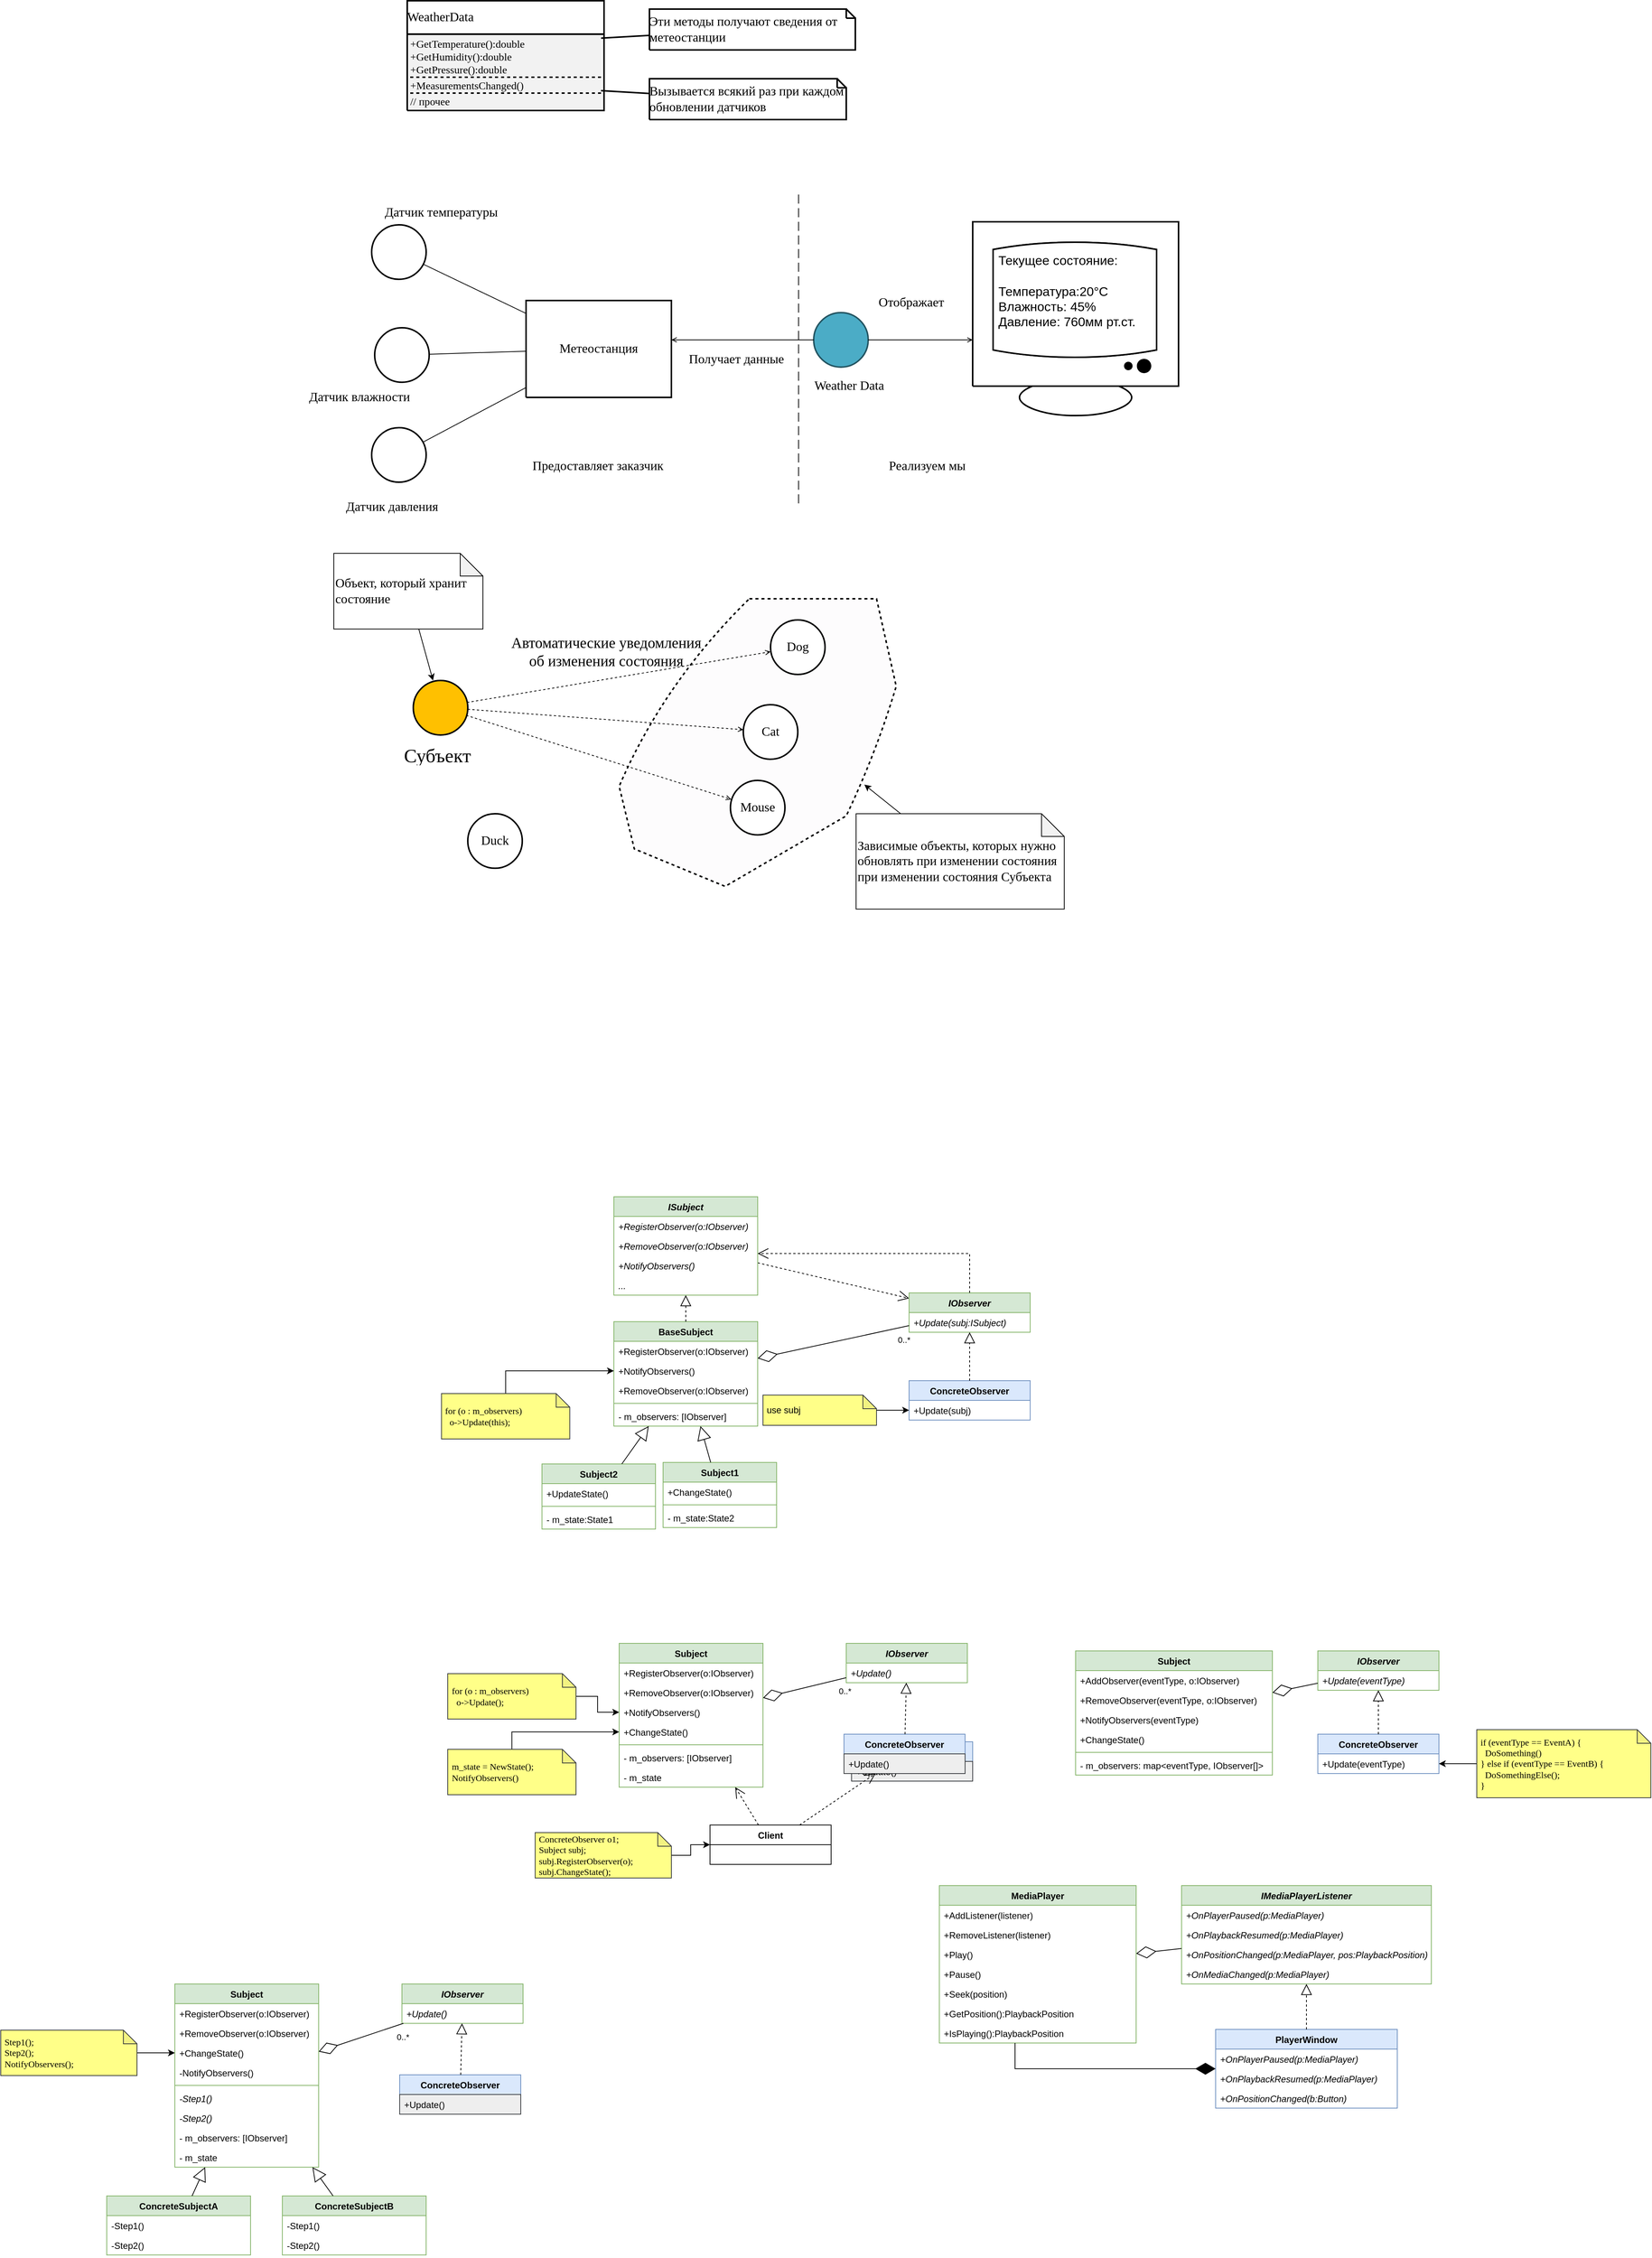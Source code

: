 <mxfile version="27.0.5" pages="2">
  <diagram name="Page-1" id="Page-1">
    <mxGraphModel dx="1224" dy="716" grid="1" gridSize="10" guides="1" tooltips="1" connect="1" arrows="1" fold="1" page="1" pageScale="1" pageWidth="850" pageHeight="1100" math="0" shadow="0">
      <root>
        <mxCell id="0" />
        <mxCell id="1" parent="0" />
        <mxCell id="zkG8oRfsjjDj_Qyi-RYg-187" value="BaseSubject" style="swimlane;fontStyle=1;align=center;verticalAlign=top;childLayout=stackLayout;horizontal=1;startSize=26;horizontalStack=0;resizeParent=1;resizeParentMax=0;resizeLast=0;collapsible=1;marginBottom=0;whiteSpace=wrap;html=1;fillColor=#d5e8d4;strokeColor=#82b366;" vertex="1" parent="1">
          <mxGeometry x="1530" y="1815" width="190" height="138" as="geometry" />
        </mxCell>
        <mxCell id="38l18jMETYPESK1Hgw2z-150" value="+RegisterObserver(o:IObserver)" style="text;strokeColor=none;fillColor=none;align=left;verticalAlign=top;spacingLeft=4;spacingRight=4;overflow=hidden;rotatable=0;points=[[0,0.5],[1,0.5]];portConstraint=eastwest;whiteSpace=wrap;html=1;" parent="zkG8oRfsjjDj_Qyi-RYg-187" vertex="1">
          <mxGeometry y="26" width="190" height="26" as="geometry" />
        </mxCell>
        <mxCell id="38l18jMETYPESK1Hgw2z-152" value="+NotifyObservers()" style="text;strokeColor=none;fillColor=none;align=left;verticalAlign=top;spacingLeft=4;spacingRight=4;overflow=hidden;rotatable=0;points=[[0,0.5],[1,0.5]];portConstraint=eastwest;whiteSpace=wrap;html=1;" parent="zkG8oRfsjjDj_Qyi-RYg-187" vertex="1">
          <mxGeometry y="52" width="190" height="26" as="geometry" />
        </mxCell>
        <mxCell id="38l18jMETYPESK1Hgw2z-151" value="+RemoveObserver(o:IObserver)" style="text;strokeColor=none;fillColor=none;align=left;verticalAlign=top;spacingLeft=4;spacingRight=4;overflow=hidden;rotatable=0;points=[[0,0.5],[1,0.5]];portConstraint=eastwest;whiteSpace=wrap;html=1;" parent="zkG8oRfsjjDj_Qyi-RYg-187" vertex="1">
          <mxGeometry y="78" width="190" height="26" as="geometry" />
        </mxCell>
        <mxCell id="zkG8oRfsjjDj_Qyi-RYg-204" value="" style="line;strokeWidth=1;fillColor=none;align=left;verticalAlign=middle;spacingTop=-1;spacingLeft=3;spacingRight=3;rotatable=0;labelPosition=right;points=[];portConstraint=eastwest;strokeColor=inherit;" vertex="1" parent="zkG8oRfsjjDj_Qyi-RYg-187">
          <mxGeometry y="104" width="190" height="8" as="geometry" />
        </mxCell>
        <mxCell id="ElpbT1YYzYLCR8VsiUTu-126" value="- m_observers: [IObserver]" style="text;strokeColor=none;fillColor=none;align=left;verticalAlign=top;spacingLeft=4;spacingRight=4;overflow=hidden;rotatable=0;points=[[0,0.5],[1,0.5]];portConstraint=eastwest;whiteSpace=wrap;html=1;" parent="zkG8oRfsjjDj_Qyi-RYg-187" vertex="1">
          <mxGeometry y="112" width="190" height="26" as="geometry" />
        </mxCell>
        <mxCell id="zkG8oRfsjjDj_Qyi-RYg-149" value="ConcreteObserver" style="swimlane;fontStyle=1;align=center;verticalAlign=top;childLayout=stackLayout;horizontal=1;startSize=26;horizontalStack=0;resizeParent=1;resizeParentMax=0;resizeLast=0;collapsible=1;marginBottom=0;whiteSpace=wrap;html=1;fillColor=#dae8fc;strokeColor=#6c8ebf;" vertex="1" parent="1">
          <mxGeometry x="1844" y="2370" width="160" height="52" as="geometry" />
        </mxCell>
        <mxCell id="zkG8oRfsjjDj_Qyi-RYg-150" value="+Update()" style="text;align=left;verticalAlign=top;spacingLeft=4;spacingRight=4;overflow=hidden;rotatable=0;points=[[0,0.5],[1,0.5]];portConstraint=eastwest;whiteSpace=wrap;html=1;fillColor=#eeeeee;strokeColor=#36393d;" vertex="1" parent="zkG8oRfsjjDj_Qyi-RYg-149">
          <mxGeometry y="26" width="160" height="26" as="geometry" />
        </mxCell>
        <UserObject label="" tags="Background" id="2">
          <mxCell style="vsdxID=122;fillColor=#eeeaf2;gradientColor=none;fillOpacity=16;shape=stencil(tZJNbsMgEIVPw9IjDAbDOk3vgRJso1JjYdI4ty+UWIWqlrrpbn6+B8NjED2tk1o0IngN3r3pu7mGCdEXRIiZJ+1NiBGiZ0RPg/N69O42X3O+qESm6N19pBO2rOs4SJlUBD9yBX9lrxm2Zi5gSeDPbItxhVIMHS1x5S+x6/c5WAtCZIXfJUwC63LtiYkWZF+d2zPonrqtUZtZG++CCsbN5YjYKj/qJt7ZDFaNVWu9a70U5fb4UVQAYdX1+zN/xeNovKJFdJsf87VjnEFKjxwjnEBPa8cIloBrx44++F/cisH3og3G2rynZf/nYsZSXmp6/gQ=);dashed=1;dashPattern=2.00 2.00;strokeColor=#000000;strokeWidth=2;points=[];labelBackgroundColor=#ffffff;rounded=0;html=1;whiteSpace=wrap;" parent="1" vertex="1">
            <mxGeometry x="1537" y="860" width="366" height="380" as="geometry" />
          </mxCell>
        </UserObject>
        <UserObject label="" tags="Background" id="3">
          <mxCell style="vsdxID=9;fillColor=none;gradientColor=none;strokeColor=none;strokeWidth=2;spacingTop=3;spacingBottom=3;points=[[1,0.5,0],[0.5,0.5,0],[0.5,0,0]];labelBackgroundColor=none;rounded=0;html=1;whiteSpace=wrap;" parent="1" vertex="1">
            <mxGeometry x="1257" y="70" width="260" height="145" as="geometry" />
          </mxCell>
        </UserObject>
        <mxCell id="4" style="vsdxID=10;fillColor=#f2f2f2;gradientColor=none;shape=stencil(1ZLdDoIwDIWfZpczc4u+AOIl79DIgMW5kTIF3t4txYgYJfHOu7bna7ufw1TWNdBqJkUX0J91b8rQMHVgUhrXaDQhRkzlTGWVR12jv7qS8hYSmaKLv6UJA/WJ1CHFSNlWUH4k1Bo3Qx/iT7ASm93+M74CA56iihNcQEE4jovCyjQxcBhMx9EHCMa7F9oC1prHTbyyUE+3IKnrtW7fyn9wtm+PvPi+GDw9UhlryWJzfempWCI/qvwO);strokeColor=#000000;strokeWidth=2;points=[[0,0.5,0],[1,0.5,0],[0.5,1,0],[0.5,0,0]];labelBackgroundColor=none;rounded=0;html=1;whiteSpace=wrap;" parent="3" vertex="1">
          <mxGeometry width="260" height="145" as="geometry" />
        </mxCell>
        <mxCell id="5" style="vsdxID=11;fillColor=#ffffff;gradientColor=none;shape=stencil(zZJNDsIgEIVPw5IE4Qi1LnuHiYWWiNAMaNvbC5lGazVduHI3P9/Mm0weU1XsYdBMipgwXPRo29QzdWRSWt9rtClHTNVMVSag7jDcfEv5AIUs0TXcy4aJ5kSZkGKm7CAoPxEKeM49XNAGGoJx3hR2d4mJw2Qjx5Ag2eDfWAfYaZ51uHHQLYPUiqPWw0f57y9z1q/e+5T6/uB9eAf9EdzI5+DlC2OdI1ut+1sf5RJ5UNUP);strokeColor=#000000;strokeWidth=2;points=[[0,0.5,0],[1,0.5,0],[0.5,1,0],[0.5,0,0]];labelBackgroundColor=none;rounded=0;html=1;whiteSpace=wrap;" parent="3" vertex="1">
          <mxGeometry width="260" height="44" as="geometry" />
        </mxCell>
        <mxCell id="6" value="&lt;div style=&quot;font-size: 1px&quot;&gt;&lt;font style=&quot;font-size:16.93px;font-family:Calibri;color:#000000;direction:ltr;letter-spacing:0px;line-height:120%;opacity:1&quot;&gt;WeatherData&lt;br/&gt;&lt;/font&gt;&lt;/div&gt;" style="text;vsdxID=9;fillColor=none;gradientColor=none;strokeColor=none;strokeWidth=2;spacingTop=3;spacingBottom=3;points=[[1,0.5,0],[0.5,0.5,0],[0.5,0,0]];labelBackgroundColor=none;rounded=0;html=1;whiteSpace=wrap;verticalAlign=middle;align=left;overflow=width;;html=1;" parent="3" vertex="1">
          <mxGeometry y="-0.01" width="260" height="44.31" as="geometry" />
        </mxCell>
        <UserObject label="&lt;div style=&quot;font-size: 1px&quot;&gt;&lt;font style=&quot;font-size:14.11px;font-family:Calibri;color:#000000;direction:ltr;letter-spacing:0px;line-height:120%;opacity:1&quot;&gt;+GetTemperature():double&lt;br/&gt;&lt;/font&gt;&lt;/div&gt;" tags="Background" id="7">
          <mxCell style="verticalAlign=middle;align=left;overflow=width;vsdxID=14;fillColor=#ffffff;gradientColor=none;fillOpacity=0;shape=stencil(nZBLDoAgDERP0z3SIyjew0SURgSD+Lu9kMZoXLhwN9N5bdMClrNpJg1SzDH4QW/URgNYgZTkjA4UkwJUgGXng+6DX1zLfmoymdXo1zxh5z6RO6Q42BWCfc2oJfdAr/AX/IH+BF/rk7hv7MjaZ/L+RirxJ1Gd);strokeColor=#000000;strokeWidth=2;spacingTop=-3;spacingBottom=-3;spacingLeft=3;spacingRight=-3;points=[];labelBackgroundColor=none;rounded=0;html=1;whiteSpace=wrap;" parent="1" vertex="1">
            <mxGeometry x="1261" y="118" width="252" height="16" as="geometry" />
          </mxCell>
        </UserObject>
        <UserObject label="" tags="Background" id="8">
          <mxCell style="vsdxID=15;fillColor=#ffffff;gradientColor=none;shape=stencil(fY9LDoAgDERP0z3SeALUe5gI0ohgEH+3F9KFxoW7mfa1nQKq1faLBinWFMOkDxqSBWxASvJWR0pZAbaAyoSoxxg2P7Bf+kIWNYe9bDh5TpQJKS52NduOSUf+RVbij83iOWHIOU747n8j5RK/g+0N);dashed=1;dashPattern=2.00 2.00;strokeColor=#000000;strokeWidth=2;points=[];labelBackgroundColor=none;rounded=0;html=1;whiteSpace=wrap;" parent="1" vertex="1">
            <mxGeometry x="1261" y="169" width="252" height="4" as="geometry" />
          </mxCell>
        </UserObject>
        <UserObject label="&lt;div style=&quot;font-size: 1px&quot;&gt;&lt;font style=&quot;font-size:14.11px;font-family:Calibri;color:#000000;direction:ltr;letter-spacing:0px;line-height:120%;opacity:1&quot;&gt;+MeasurementsChanged()&lt;br/&gt;&lt;/font&gt;&lt;/div&gt;" tags="Background" id="9">
          <mxCell style="verticalAlign=middle;align=left;overflow=width;vsdxID=16;fillColor=#ffffff;gradientColor=none;fillOpacity=0;shape=stencil(nZBLDoAgDERP0z3SIyjew0SURgSD+Lu9kMZoXLhwN9N5bdMClrNpJg1SzDH4QW/URgNYgZTkjA4UkwJUgGXng+6DX1zLfmoymdXo1zxh5z6RO6Q42BWCfc2oJfdAr/AX/IH+BF/rk7hv7MjaZ/L+RirxJ1Gd);strokeColor=#000000;strokeWidth=2;spacingTop=-3;spacingBottom=-3;spacingLeft=3;spacingRight=-3;points=[];labelBackgroundColor=none;rounded=0;html=1;whiteSpace=wrap;" parent="1" vertex="1">
            <mxGeometry x="1261" y="173" width="252" height="16" as="geometry" />
          </mxCell>
        </UserObject>
        <UserObject label="&lt;div style=&quot;font-size: 1px&quot;&gt;&lt;font style=&quot;font-size:14.11px;font-family:Calibri;color:#000000;direction:ltr;letter-spacing:0px;line-height:120%;opacity:1&quot;&gt;+GetHumidity():double&lt;br/&gt;&lt;/font&gt;&lt;/div&gt;" tags="Background" id="10">
          <mxCell style="verticalAlign=middle;align=left;overflow=width;vsdxID=17;fillColor=#ffffff;gradientColor=none;fillOpacity=0;shape=stencil(nZBLDoAgDERP0z3SIyjew0SURgSD+Lu9kMZoXLhwN9N5bdMClrNpJg1SzDH4QW/URgNYgZTkjA4UkwJUgGXng+6DX1zLfmoymdXo1zxh5z6RO6Q42BWCfc2oJfdAr/AX/IH+BF/rk7hv7MjaZ/L+RirxJ1Gd);strokeColor=#000000;strokeWidth=2;spacingTop=-3;spacingBottom=-3;spacingLeft=3;spacingRight=-3;points=[];labelBackgroundColor=none;rounded=0;html=1;whiteSpace=wrap;" parent="1" vertex="1">
            <mxGeometry x="1261" y="135" width="252" height="16" as="geometry" />
          </mxCell>
        </UserObject>
        <UserObject label="&lt;div style=&quot;font-size: 1px&quot;&gt;&lt;font style=&quot;font-size:14.11px;font-family:Calibri;color:#000000;direction:ltr;letter-spacing:0px;line-height:120%;opacity:1&quot;&gt;+GetPressure():double&lt;br/&gt;&lt;/font&gt;&lt;/div&gt;" tags="Background" id="11">
          <mxCell style="verticalAlign=middle;align=left;overflow=width;vsdxID=18;fillColor=#ffffff;gradientColor=none;fillOpacity=0;shape=stencil(nZBLDoAgDERP0z3SIyjew0SURgSD+Lu9kMZoXLhwN9N5bdMClrNpJg1SzDH4QW/URgNYgZTkjA4UkwJUgGXng+6DX1zLfmoymdXo1zxh5z6RO6Q42BWCfc2oJfdAr/AX/IH+BF/rk7hv7MjaZ/L+RirxJ1Gd);strokeColor=#000000;strokeWidth=2;spacingTop=-3;spacingBottom=-3;spacingLeft=3;spacingRight=-3;points=[];labelBackgroundColor=none;rounded=0;html=1;whiteSpace=wrap;" parent="1" vertex="1">
            <mxGeometry x="1261" y="152" width="252" height="16" as="geometry" />
          </mxCell>
        </UserObject>
        <UserObject label="&lt;div style=&quot;font-size: 1px&quot;&gt;&lt;/div&gt;" tags="Background" id="12">
          <mxCell style="verticalAlign=middle;align=center;overflow=width;vsdxID=19;fillColor=#ffffff;gradientColor=none;shape=stencil(vVHLDsIgEPwajiQI6RfU+h8bu22JCGRB2/69kG1iazx58DazM/vIjjBtmiCi0CplCjecbZ8nYc5Ca+snJJsLEqYTph0C4Ujh4XvmEaqzont41gkL96naodXKrGF6YSfQtUi0OXXDVlqPfJNP6usotUhYbJIUMmQb/GGrAxpRljVycDBuc1hKM2LclX8/7H9nFfB+82Cd45T2+mcspcSRmu4F);strokeColor=#000000;strokeWidth=2;points=[];labelBackgroundColor=none;rounded=0;html=1;whiteSpace=wrap;" parent="1" vertex="1">
            <mxGeometry x="1210" y="366" width="72" height="72" as="geometry" />
          </mxCell>
        </UserObject>
        <UserObject label="" tags="Background" id="13">
          <mxCell style="vsdxID=20;fillColor=#ffffff;gradientColor=none;shape=stencil(vVHLDsIgEPwajiQI6RfU+h8bu22JCGRB2/69kG1iazx58DazM/vIjjBtmiCi0CplCjecbZ8nYc5Ca+snJJsLEqYTph0C4Ujh4XvmEaqzont41gkL96naodXKrGF6YSfQtUi0OXXDVlqPfJNP6usotUhYbJIUMmQb/GGrAxpRljVycDBuc1hKM2LclX8/7H9nFfB+82Cd45T2+mcspcSRmu4F);strokeColor=#000000;strokeWidth=2;points=[];labelBackgroundColor=none;rounded=0;html=1;whiteSpace=wrap;" parent="1" vertex="1">
            <mxGeometry x="1214" y="502" width="72" height="72" as="geometry" />
          </mxCell>
        </UserObject>
        <UserObject label="" tags="Background" id="14">
          <mxCell style="vsdxID=21;fillColor=#ffffff;gradientColor=none;shape=stencil(vVHLDsIgEPwajiQI6RfU+h8bu22JCGRB2/69kG1iazx58DazM/vIjjBtmiCi0CplCjecbZ8nYc5Ca+snJJsLEqYTph0C4Ujh4XvmEaqzont41gkL96naodXKrGF6YSfQtUi0OXXDVlqPfJNP6usotUhYbJIUMmQb/GGrAxpRljVycDBuc1hKM2LclX8/7H9nFfB+82Cd45T2+mcspcSRmu4F);strokeColor=#000000;strokeWidth=2;points=[];labelBackgroundColor=none;rounded=0;html=1;whiteSpace=wrap;" parent="1" vertex="1">
            <mxGeometry x="1210" y="634" width="72" height="72" as="geometry" />
          </mxCell>
        </UserObject>
        <UserObject label="&lt;div style=&quot;font-size: 1px&quot;&gt;&lt;font style=&quot;font-size:16.93px;font-family:Calibri;color:#000000;direction:ltr;letter-spacing:0px;line-height:120%;opacity:1&quot;&gt;Метеостанция&lt;br/&gt;&lt;/font&gt;&lt;/div&gt;" tags="Background" id="15">
          <mxCell style="verticalAlign=middle;align=center;overflow=width;vsdxID=22;fillColor=#ffffff;gradientColor=none;shape=stencil(nZBLDoAgDERP0z3SIyjew0SURgSD+Lu9kMZoXLhwN9O+tukAlrNpJg1SzDH4QW/URgNYgZTkjA4UkwJUgGXng+6DX1zLfmoymdXo17xh5zmRJ6Q42BWCfc2oJfdAr+Yv+AP9Cb7OJ3H/2JG1HNGz/84klThPVCc=);strokeColor=#000000;strokeWidth=2;points=[];labelBackgroundColor=none;rounded=0;html=1;whiteSpace=wrap;" parent="1" vertex="1">
            <mxGeometry x="1414" y="466" width="192" height="128" as="geometry" />
          </mxCell>
        </UserObject>
        <UserObject label="" tags="Background" id="16">
          <mxCell style="vsdxID=23;fillColor=#4bacc6;gradientColor=none;shape=stencil(vVHLDsIgEPwajiQI6RfU+h8bu22JCGRB2/69kG1iazx58DazM/vIjjBtmiCi0CplCjecbZ8nYc5Ca+snJJsLEqYTph0C4Ujh4XvmEaqzont41gkL96naodXKrGF6YSfQtUi0OXXDVlqPfJNP6usotUhYbJIUMmQb/GGrAxpRljVycDBuc1hKM2LclX8/7H9nFfB+82Cd45T2+mcspcSRmu4F);strokeColor=#235461;strokeWidth=2;points=[];labelBackgroundColor=none;rounded=0;html=1;whiteSpace=wrap;" parent="1" vertex="1">
            <mxGeometry x="1794" y="482" width="72" height="72" as="geometry" />
          </mxCell>
        </UserObject>
        <UserObject label="" tags="Background" id="17">
          <mxCell style="vsdxID=24;fillColor=none;gradientColor=none;strokeColor=none;strokeWidth=2;points=[[0.5,0.5,0]];labelBackgroundColor=none;rounded=0;html=1;whiteSpace=wrap;" parent="1" vertex="1">
            <mxGeometry x="2004" y="354" width="272" height="272" as="geometry" />
          </mxCell>
        </UserObject>
        <mxCell id="18" style="vsdxID=25;fillColor=#ffffff;gradientColor=none;shape=stencil(nZPdjoMgEIWfhtvJyCjCdX/eo2ntStZqQ+3f26+GcQuSmu7e4fE7nBlgBK0u9e5cCYmX3nXf1d0e+lrQWkhp27pyth9WgjaCVsfOVV+uu7YH/33ejeS4OnW3cYeH90kDqEeXxKdXdA5e2Hp+f3XekLGjAFTsYEkrKDIvPSRTEsqCKZa0BkVMUUqxZBBUvpgfeFgyQ0llnE8EJo/zM8Q4vcA4egLeBCuVNP7akjPKEuSs7bA4SqlP2w49WXqgU36etB1ezpSPYGScP7/1xrZ/eiXxq8JFNt779wz/ReN7FAHpY3axhGHxmp+jbRo/fuH/+bwNkp9V2vwA);strokeColor=#000000;strokeWidth=2;points=[[0.5,0.5,0]];labelBackgroundColor=none;rounded=0;html=1;whiteSpace=wrap;" parent="17" vertex="1">
          <mxGeometry y="8" width="272" height="256" as="geometry" />
        </mxCell>
        <mxCell id="19" style="vsdxID=26;fillColor=#ffffff;gradientColor=none;shape=stencil(jZTRdoMgDIafhtscSBT0umvfo2e10zNXe6zd2rcfDlSIk+0OQkK+/AkI2t3q47USKG9D371XX81pqAW9CMTmUld9M9iVoL2g3bnrq7e+u19Obn89jp7j6qP7HG94uLhcjiEon26bgc5/DAfn/Hrvnbdy51pD7gMUi5APdJYCAZV38iYbRd6JnKXUYLzp6U1KAlKYvG0uAWkY4ROVYEyK1pIQwy0JMox5bU2oY94ynwMn4Fko4i4byYkWXrW+1mdSBnTGkgeIPhkBmjj9qvZYrCBgQ1yOO4IwrWzXTEw71sRog/5vKMVnKjmAMimpgqKMGSWTM4OC9dLOgIoBGZ8G0ttKxni2NzotYwAwdd0AlzGoYwKXMq3i5LD1MAtQKs67XDk9zBwUn7WFjeVZBp2XHOuz+P+u5upNWgiMQW2H2Iss5smbQP9QR24Dpgbs/552sXyh56Zt3Q8cnvMv15rcd037bw==);strokeColor=#000000;strokeWidth=2;points=[[0.5,0.5,0]];labelBackgroundColor=none;rounded=0;html=1;whiteSpace=wrap;" parent="17" vertex="1">
          <mxGeometry x="27" y="35" width="216" height="152" as="geometry" />
        </mxCell>
        <mxCell id="20" style="vsdxID=27;fillColor=#ffffff;gradientColor=none;shape=stencil(lVPLEoIwDPyaXjskkdfZx384AtIRwSmo+PdSU4XgqOMt3W6ymzRVtGzL7SlXGLSdbQ751WRdqWilEE1d5tZ0Q6RorWhZNDbf2+ZcZ3w+bR3TRcfm4ir0nBe4DAxufEpJR/RANkzenS2zgQmw0EnkUzyUxjpmpEdGCHSSepKHIPBCPTEQPoVJEj7oRokGkLpjSa+RhBoWUnbibabzEn5ruTL1ZD4j3xvRFH0z6kygNIqapNGhmTCWRn9M5+tspuMGWQ7fXw1fpkBqziTnjcqx/Fibv8hDMG5nYaqKl3t6P9/mAeKfQOs7);strokeColor=#000000;strokeWidth=2;points=[[0.5,0.5,0]];labelBackgroundColor=none;rounded=0;html=1;whiteSpace=wrap;" parent="17" vertex="1">
          <mxGeometry x="27" y="35" width="216" height="152" as="geometry" />
        </mxCell>
        <mxCell id="21" style="vsdxID=28;fillColor=#000000;gradientColor=none;shape=stencil(xVPRDoIwDPyaPY6MFTLfEf9jkQGLyEiZgn/vcCOC4cHEqG+93rXrNR2BrK9lpwhnvUVzUoMubE1gTzjXba1QWxcRyAlkpUFVobm0hcednJRTdDbXqcPo6xIxlXB28zBlD3jwUolHR2GQxhDx1KsxyGc8Kxjb6sZGKkfdUzRWWm1aTwaukVgp6l6iZSOr0MdT/aBUt0h/NNu20a+Mtt7w5ko2TYhoB2sPcRIJsbIBcQT8T0t+Z77fHYALnkdd6qZZMq/n71L+60B+Bw==);strokeColor=#000000;strokeWidth=2;points=[[0.5,0.5,0]];labelBackgroundColor=none;rounded=0;html=1;whiteSpace=wrap;" parent="17" vertex="1">
          <mxGeometry x="200" y="189" width="36" height="19" as="geometry" />
        </mxCell>
        <UserObject label="" tags="Background" id="125">
          <mxCell style="vsdxID=36;edgeStyle=none;dashed=1;dashPattern=12.00 6.00;startArrow=none;endArrow=none;startSize=5;endSize=5;strokeColor=#000000;spacingTop=0;spacingBottom=0;spacingLeft=0;spacingRight=0;verticalAlign=middle;html=1;labelBackgroundColor=#ffffff;rounded=0;" parent="1" edge="1">
            <mxGeometry relative="1" as="geometry">
              <Array as="points" />
              <mxPoint x="1774" y="326" as="sourcePoint" />
              <mxPoint x="1774" y="736" as="targetPoint" />
            </mxGeometry>
          </mxCell>
        </UserObject>
        <UserObject label="&lt;div style=&quot;font-size: 1px&quot;&gt;&lt;font style=&quot;font-size:16.93px;font-family:Calibri;color:#000000;direction:ltr;letter-spacing:0px;line-height:120%;opacity:1&quot;&gt;Получает данные&lt;br/&gt;&lt;/font&gt;&lt;/div&gt;" tags="Background" id="27">
          <mxCell style="verticalAlign=middle;align=center;overflow=width;vsdxID=62;fillColor=none;gradientColor=none;shape=stencil(nZBLDoAgDERP0z3SIyjew0SURgSD+Lu9kMZoXLhwN9O+tukAlrNpJg1SzDH4QW/URgNYgZTkjA4UkwJUgGXng+6DX1zLfmoymdXo17xh5zmRJ6Q42BWCfc2oJfdAr+Yv+AP9Cb7OJ3H/2JG1HNGz/84klThPVCc=);strokeColor=none;strokeWidth=2;points=[];labelBackgroundColor=none;rounded=0;html=1;whiteSpace=wrap;" parent="1" vertex="1">
            <mxGeometry x="1596" y="530" width="192" height="28" as="geometry" />
          </mxCell>
        </UserObject>
        <UserObject label="&lt;div style=&quot;font-size: 1px&quot;&gt;&lt;font style=&quot;font-size:16.93px;font-family:Calibri;color:#000000;direction:ltr;letter-spacing:0px;line-height:120%;opacity:1&quot;&gt;Отображает&lt;br/&gt;&lt;/font&gt;&lt;/div&gt;" tags="Background" id="28">
          <mxCell style="verticalAlign=middle;align=center;overflow=width;vsdxID=63;fillColor=none;gradientColor=none;shape=stencil(nZBLDoAgDERP0z3SIyjew0SURgSD+Lu9kMZoXLhwN9O+tukAlrNpJg1SzDH4QW/URgNYgZTkjA4UkwJUgGXng+6DX1zLfmoymdXo17xh5zmRJ6Q42BWCfc2oJfdAr+Yv+AP9Cb7OJ3H/2JG1HNGz/84klThPVCc=);strokeColor=none;strokeWidth=2;points=[];labelBackgroundColor=none;rounded=0;html=1;whiteSpace=wrap;" parent="1" vertex="1">
            <mxGeometry x="1816" y="455" width="214" height="28" as="geometry" />
          </mxCell>
        </UserObject>
        <UserObject label="&lt;div style=&quot;font-size: 1px&quot;&gt;&lt;font style=&quot;font-size:16.93px;font-family:Calibri;color:#000000;direction:ltr;letter-spacing:0px;line-height:120%;opacity:1&quot;&gt;Датчик температуры&lt;br/&gt;&lt;/font&gt;&lt;/div&gt;" tags="Background" id="29">
          <mxCell style="verticalAlign=middle;align=center;overflow=width;vsdxID=64;fillColor=none;gradientColor=none;shape=stencil(nZBLDoAgDERP0z3SIyjew0SURgSD+Lu9kMZoXLhwN9O+tukAlrNpJg1SzDH4QW/URgNYgZTkjA4UkwJUgGXng+6DX1zLfmoymdXo17xh5zmRJ6Q42BWCfc2oJfdAr+Yv+AP9Cb7OJ3H/2JG1HNGz/84klThPVCc=);strokeColor=none;strokeWidth=2;points=[];labelBackgroundColor=none;rounded=0;html=1;whiteSpace=wrap;" parent="1" vertex="1">
            <mxGeometry x="1195" y="336" width="214" height="28" as="geometry" />
          </mxCell>
        </UserObject>
        <UserObject label="&lt;div style=&quot;font-size: 1px&quot;&gt;&lt;font style=&quot;font-size:16.93px;font-family:Calibri;color:#000000;direction:ltr;letter-spacing:0px;line-height:120%;opacity:1&quot;&gt;Датчик влажности&lt;br/&gt;&lt;/font&gt;&lt;/div&gt;" tags="Background" id="30">
          <mxCell style="verticalAlign=middle;align=center;overflow=width;vsdxID=65;fillColor=none;gradientColor=none;shape=stencil(nZBLDoAgDERP0z3SIyjew0SURgSD+Lu9kMZoXLhwN9O+tukAlrNpJg1SzDH4QW/URgNYgZTkjA4UkwJUgGXng+6DX1zLfmoymdXo17xh5zmRJ6Q42BWCfc2oJfdAr+Yv+AP9Cb7OJ3H/2JG1HNGz/84klThPVCc=);strokeColor=none;strokeWidth=2;points=[];labelBackgroundColor=none;rounded=0;html=1;whiteSpace=wrap;" parent="1" vertex="1">
            <mxGeometry x="1087" y="580" width="214" height="28" as="geometry" />
          </mxCell>
        </UserObject>
        <UserObject label="&lt;div style=&quot;font-size: 1px&quot;&gt;&lt;font style=&quot;font-size:16.93px;font-family:Calibri;color:#000000;direction:ltr;letter-spacing:0px;line-height:120%;opacity:1&quot;&gt;Датчик давления&lt;br/&gt;&lt;/font&gt;&lt;/div&gt;" tags="Background" id="31">
          <mxCell style="verticalAlign=middle;align=center;overflow=width;vsdxID=72;fillColor=none;gradientColor=none;shape=stencil(nZBLDoAgDERP0z3SIyjew0SURgSD+Lu9kMZoXLhwN9O+tukAlrNpJg1SzDH4QW/URgNYgZTkjA4UkwJUgGXng+6DX1zLfmoymdXo17xh5zmRJ6Q42BWCfc2oJfdAr+Yv+AP9Cb7OJ3H/2JG1HNGz/84klThPVCc=);strokeColor=none;strokeWidth=2;points=[];labelBackgroundColor=none;rounded=0;html=1;whiteSpace=wrap;" parent="1" vertex="1">
            <mxGeometry x="1130" y="725" width="214" height="28" as="geometry" />
          </mxCell>
        </UserObject>
        <UserObject label="&lt;div style=&quot;font-size: 1px&quot;&gt;&lt;p style=&quot;text-align:left;margin-left:0;margin-right:0;margin-top:0px;margin-bottom:0px;text-indent:0;vertical-align:top;direction:ltr;&quot;&gt;&lt;font style=&quot;font-size: 16.93px; color: rgb(0, 0, 0); direction: ltr; letter-spacing: 0px; line-height: 120%; opacity: 1;&quot;&gt;Текущее состояние:&lt;br&gt;&lt;br&gt;Температура&lt;/font&gt;&lt;font style=&quot;font-size: 16.93px; color: rgb(0, 0, 0); direction: ltr; letter-spacing: 0px; line-height: 120%; opacity: 1;&quot;&gt;:&lt;/font&gt;&lt;font style=&quot;font-size: 16.93px; color: rgb(0, 0, 0); direction: ltr; letter-spacing: 0px; line-height: 120%; opacity: 1;&quot;&gt;20°С&lt;br&gt;Влажность: 45%&lt;br&gt;Давление: 760мм рт.ст. &lt;br&gt;&lt;/font&gt;&lt;/p&gt;&lt;/div&gt;" tags="Background" id="32">
          <mxCell style="verticalAlign=top;align=left;overflow=width;vsdxID=78;fillColor=none;gradientColor=none;shape=stencil(nZBLDoAgDERP0z3SIyjew0SURgSD+Lu9kMZoXLhwN9O+tukAlrNpJg1SzDH4QW/URgNYgZTkjA4UkwJUgGXng+6DX1zLfmoymdXo17xh5zmRJ6Q42BWCfc2oJfdAr+Yv+AP9Cb7OJ3H/2JG1HNGz/84klThPVCc=);strokeColor=none;strokeWidth=2;points=[];labelBackgroundColor=none;rounded=0;html=1;whiteSpace=wrap;fontFamily=Helvetica;" parent="1" vertex="1">
            <mxGeometry x="2038" y="404" width="214" height="124" as="geometry" />
          </mxCell>
        </UserObject>
        <UserObject label="&lt;div style=&quot;font-size: 1px&quot;&gt;&lt;font style=&quot;font-size:16.93px;font-family:Calibri;color:#000000;direction:ltr;letter-spacing:0px;line-height:120%;opacity:1&quot;&gt;Предоставляет заказчик&lt;br/&gt;&lt;/font&gt;&lt;/div&gt;" tags="Background" id="33">
          <mxCell style="verticalAlign=middle;align=center;overflow=width;vsdxID=79;fillColor=none;gradientColor=none;shape=stencil(nZBLDoAgDERP0z3SIyjew0SURgSD+Lu9kMZoXLhwN9O+tukAlrNpJg1SzDH4QW/URgNYgZTkjA4UkwJUgGXng+6DX1zLfmoymdXo17xh5zmRJ6Q42BWCfc2oJfdAr+Yv+AP9Cb7OJ3H/2JG1HNGz/84klThPVCc=);strokeColor=none;strokeWidth=2;points=[];labelBackgroundColor=none;rounded=0;html=1;whiteSpace=wrap;" parent="1" vertex="1">
            <mxGeometry x="1402" y="671" width="214" height="28" as="geometry" />
          </mxCell>
        </UserObject>
        <UserObject label="&lt;div style=&quot;font-size: 1px&quot;&gt;&lt;font style=&quot;font-size:16.93px;font-family:Calibri;color:#000000;direction:ltr;letter-spacing:0px;line-height:120%;opacity:1&quot;&gt;Реализуем мы&lt;br/&gt;&lt;/font&gt;&lt;/div&gt;" tags="Background" id="34">
          <mxCell style="verticalAlign=middle;align=center;overflow=width;vsdxID=80;fillColor=none;gradientColor=none;shape=stencil(nZBLDoAgDERP0z3SIyjew0SURgSD+Lu9kMZoXLhwN9O+tukAlrNpJg1SzDH4QW/URgNYgZTkjA4UkwJUgGXng+6DX1zLfmoymdXo17xh5zmRJ6Q42BWCfc2oJfdAr+Yv+AP9Cb7OJ3H/2JG1HNGz/84klThPVCc=);strokeColor=none;strokeWidth=2;points=[];labelBackgroundColor=none;rounded=0;html=1;whiteSpace=wrap;" parent="1" vertex="1">
            <mxGeometry x="1837" y="671" width="214" height="28" as="geometry" />
          </mxCell>
        </UserObject>
        <UserObject label="&lt;div style=&quot;font-size: 1px&quot;&gt;&lt;font style=&quot;font-size:16.93px;font-family:Calibri;color:#000000;direction:ltr;letter-spacing:0px;line-height:120%;opacity:1&quot;&gt;Weather Data&lt;br/&gt;&lt;/font&gt;&lt;/div&gt;" tags="Background" id="35">
          <mxCell style="verticalAlign=middle;align=center;overflow=width;vsdxID=81;fillColor=none;gradientColor=none;shape=stencil(nZBLDoAgDERP0z3SIyjew0SURgSD+Lu9kMZoXLhwN9O+tukAlrNpJg1SzDH4QW/URgNYgZTkjA4UkwJUgGXng+6DX1zLfmoymdXo17xh5zmRJ6Q42BWCfc2oJfdAr+Yv+AP9Cb7OJ3H/2JG1HNGz/84klThPVCc=);strokeColor=none;strokeWidth=2;points=[];labelBackgroundColor=none;rounded=0;html=1;whiteSpace=wrap;" parent="1" vertex="1">
            <mxGeometry x="1745" y="565" width="192" height="28" as="geometry" />
          </mxCell>
        </UserObject>
        <UserObject label="" tags="Background" id="36">
          <mxCell style="vsdxID=82;fillColor=#ffffff;gradientColor=none;shape=stencil(fY9LDoAgDERP0z3SeALUe5gI0ohgEH+3F9KFxoW7mfa1nQKq1faLBinWFMOkDxqSBWxASvJWR0pZAbaAyoSoxxg2P7Bf+kIWNYe9bDh5TpQJKS52NduOSUf+RVbij83iOWHIOU747n8j5RK/g+0N);dashed=1;dashPattern=2.00 2.00;strokeColor=#000000;strokeWidth=2;points=[];labelBackgroundColor=none;rounded=0;html=1;whiteSpace=wrap;" parent="1" vertex="1">
            <mxGeometry x="1261" y="190" width="252" height="4" as="geometry" />
          </mxCell>
        </UserObject>
        <UserObject label="&lt;div style=&quot;font-size: 1px&quot;&gt;&lt;font style=&quot;font-size:14.11px;font-family:Calibri;color:#000000;direction:ltr;letter-spacing:0px;line-height:120%;opacity:1&quot;&gt;// &lt;/font&gt;&lt;font style=&quot;font-size:14.11px;font-family:Themed;color:#000000;direction:ltr;letter-spacing:0px;line-height:120%;opacity:1&quot;&gt;прочее&lt;br/&gt;&lt;/font&gt;&lt;/div&gt;" tags="Background" id="37">
          <mxCell style="verticalAlign=middle;align=left;overflow=width;vsdxID=83;fillColor=#ffffff;gradientColor=none;fillOpacity=0;shape=stencil(nZBLDoAgDERP0z3SIyjew0SURgSD+Lu9kMZoXLhwN9N5bdMClrNpJg1SzDH4QW/URgNYgZTkjA4UkwJUgGXng+6DX1zLfmoymdXo1zxh5z6RO6Q42BWCfc2oJfdAr/AX/IH+BF/rk7hv7MjaZ/L+RirxJ1Gd);strokeColor=#000000;strokeWidth=2;spacingTop=-3;spacingBottom=-3;spacingLeft=3;spacingRight=-3;points=[];labelBackgroundColor=none;rounded=0;html=1;whiteSpace=wrap;" parent="1" vertex="1">
            <mxGeometry x="1261" y="194" width="252" height="16" as="geometry" />
          </mxCell>
        </UserObject>
        <UserObject label="" tags="Background" id="38">
          <mxCell style="vsdxID=88;fillColor=#ffc000;gradientColor=none;shape=stencil(vVHLDsIgEPwajiQI6RfU+h8bu22JCGRB2/69kG1iazx58DazM/vIjjBtmiCi0CplCjecbZ8nYc5Ca+snJJsLEqYTph0C4Ujh4XvmEaqzont41gkL96naodXKrGF6YSfQtUi0OXXDVlqPfJNP6usotUhYbJIUMmQb/GGrAxpRljVycDBuc1hKM2LclX8/7H9nFfB+82Cd45T2+mcspcSRmu4F);strokeColor=#000000;strokeWidth=2;points=[];labelBackgroundColor=none;rounded=0;html=1;whiteSpace=wrap;" parent="1" vertex="1">
            <mxGeometry x="1265" y="968" width="72" height="72" as="geometry" />
          </mxCell>
        </UserObject>
        <UserObject label="&lt;div style=&quot;font-size: 1px&quot;&gt;&lt;font style=&quot;font-size:25.4px;font-family:Calibri;color:#000000;direction:ltr;letter-spacing:0px;line-height:120%;opacity:1&quot;&gt;Субъект&lt;br/&gt;&lt;/font&gt;&lt;/div&gt;" tags="Background" id="39">
          <mxCell style="verticalAlign=middle;align=center;overflow=width;vsdxID=90;fillColor=none;gradientColor=none;shape=stencil(nZBLDoAgDERP0z3SIyjew0SURgSD+Lu9kMZoXLhwN9O+tukAlrNpJg1SzDH4QW/URgNYgZTkjA4UkwJUgGXng+6DX1zLfmoymdXo17xh5zmRJ6Q42BWCfc2oJfdAr+Yv+AP9Cb7OJ3H/2JG1HNGz/84klThPVCc=);strokeColor=none;strokeWidth=2;points=[];labelBackgroundColor=none;rounded=0;html=1;whiteSpace=wrap;" parent="1" vertex="1">
            <mxGeometry x="1237" y="1051" width="120" height="28" as="geometry" />
          </mxCell>
        </UserObject>
        <UserObject label="&lt;div style=&quot;font-size: 1px&quot;&gt;&lt;font style=&quot;font-size:16.93px;font-family:Calibri;color:#000000;direction:ltr;letter-spacing:0px;line-height:120%;opacity:1&quot;&gt;Dog&lt;br/&gt;&lt;/font&gt;&lt;/div&gt;" tags="Background" id="40">
          <mxCell style="verticalAlign=middle;align=center;overflow=width;vsdxID=93;fillColor=#ffffff;gradientColor=none;shape=stencil(vVHLDsIgEPwajiQI6RfU+h8bu22JCGRB2/69kG1iazx58DazM/vIjjBtmiCi0CplCjecbZ8nYc5Ca+snJJsLEqYTph0C4Ujh4XvmEaqzont41gkL96naodXKrGF6YSfQtUi0OXXDVlqPfJNP6usotUhYbJIUMmQb/GGrAxpRljVycDBuc1hKM2LclX8/7H9nFfB+82Cd45T2+mcspcSRmu4F);strokeColor=#000000;strokeWidth=2;points=[];labelBackgroundColor=none;rounded=0;html=1;whiteSpace=wrap;" parent="1" vertex="1">
            <mxGeometry x="1737" y="888" width="72" height="72" as="geometry" />
          </mxCell>
        </UserObject>
        <UserObject label="&lt;div style=&quot;font-size: 1px&quot;&gt;&lt;font style=&quot;font-size:16.93px;font-family:Calibri;color:#000000;direction:ltr;letter-spacing:0px;line-height:120%;opacity:1&quot;&gt;Cat&lt;br/&gt;&lt;/font&gt;&lt;/div&gt;" tags="Background" id="41">
          <mxCell style="verticalAlign=middle;align=center;overflow=width;vsdxID=94;fillColor=#ffffff;gradientColor=none;shape=stencil(vVHLDsIgEPwajiQI6RfU+h8bu22JCGRB2/69kG1iazx58DazM/vIjjBtmiCi0CplCjecbZ8nYc5Ca+snJJsLEqYTph0C4Ujh4XvmEaqzont41gkL96naodXKrGF6YSfQtUi0OXXDVlqPfJNP6usotUhYbJIUMmQb/GGrAxpRljVycDBuc1hKM2LclX8/7H9nFfB+82Cd45T2+mcspcSRmu4F);strokeColor=#000000;strokeWidth=2;points=[];labelBackgroundColor=none;rounded=0;html=1;whiteSpace=wrap;" parent="1" vertex="1">
            <mxGeometry x="1701" y="1000" width="72" height="72" as="geometry" />
          </mxCell>
        </UserObject>
        <UserObject label="&lt;div style=&quot;font-size: 1px&quot;&gt;&lt;font style=&quot;font-size:16.93px;font-family:Calibri;color:#000000;direction:ltr;letter-spacing:0px;line-height:120%;opacity:1&quot;&gt;Duck&lt;br/&gt;&lt;/font&gt;&lt;/div&gt;" tags="Background" id="42">
          <mxCell style="verticalAlign=middle;align=center;overflow=width;vsdxID=95;fillColor=#ffffff;gradientColor=none;shape=stencil(vVHLDsIgEPwajiQI6RfU+h8bu22JCGRB2/69kG1iazx58DazM/vIjjBtmiCi0CplCjecbZ8nYc5Ca+snJJsLEqYTph0C4Ujh4XvmEaqzont41gkL96naodXKrGF6YSfQtUi0OXXDVlqPfJNP6usotUhYbJIUMmQb/GGrAxpRljVycDBuc1hKM2LclX8/7H9nFfB+82Cd45T2+mcspcSRmu4F);strokeColor=#000000;strokeWidth=2;points=[];labelBackgroundColor=none;rounded=0;html=1;whiteSpace=wrap;" parent="1" vertex="1">
            <mxGeometry x="1337" y="1144" width="72" height="72" as="geometry" />
          </mxCell>
        </UserObject>
        <UserObject label="&lt;div style=&quot;font-size: 1px&quot;&gt;&lt;font style=&quot;font-size:16.93px;font-family:Calibri;color:#000000;direction:ltr;letter-spacing:0px;line-height:120%;opacity:1&quot;&gt;Mouse&lt;br/&gt;&lt;/font&gt;&lt;/div&gt;" tags="Background" id="43">
          <mxCell style="verticalAlign=middle;align=center;overflow=width;vsdxID=96;fillColor=#ffffff;gradientColor=none;shape=stencil(vVHLDsIgEPwajiQI6RfU+h8bu22JCGRB2/69kG1iazx58DazM/vIjjBtmiCi0CplCjecbZ8nYc5Ca+snJJsLEqYTph0C4Ujh4XvmEaqzont41gkL96naodXKrGF6YSfQtUi0OXXDVlqPfJNP6usotUhYbJIUMmQb/GGrAxpRljVycDBuc1hKM2LclX8/7H9nFfB+82Cd45T2+mcspcSRmu4F);strokeColor=#000000;strokeWidth=2;points=[];labelBackgroundColor=none;rounded=0;html=1;whiteSpace=wrap;" parent="1" vertex="1">
            <mxGeometry x="1684" y="1100" width="72" height="72" as="geometry" />
          </mxCell>
        </UserObject>
        <UserObject label="&lt;div style=&quot;font-size: 1px&quot;&gt;&lt;font style=&quot;font-size:19.76px;font-family:Calibri;color:#000000;direction:ltr;letter-spacing:0px;line-height:120%;opacity:1&quot;&gt;Автоматические уведомления об изменения состояния&lt;br&gt;&lt;/font&gt;&lt;/div&gt;" tags="Background" id="47">
          <mxCell style="verticalAlign=middle;align=center;overflow=width;vsdxID=125;fillColor=none;gradientColor=none;shape=stencil(nZBLDoAgDERP0z3SIyjew0SURgSD+Lu9kMZoXLhwN9O+tukAlrNpJg1SzDH4QW/URgNYgZTkjA4UkwJUgGXng+6DX1zLfmoymdXo17xh5zmRJ6Q42BWCfc2oJfdAr+Yv+AP9Cb7OJ3H/2JG1HNGz/84klThPVCc=);strokeColor=none;strokeWidth=2;points=[];labelBackgroundColor=none;rounded=0;html=1;whiteSpace=wrap;" parent="1" vertex="1">
            <mxGeometry x="1390" y="900" width="260" height="60" as="geometry" />
          </mxCell>
        </UserObject>
        <UserObject label="" tags="Background" id="81">
          <mxCell style="vsdxID=84;fillColor=#ffffff;gradientColor=none;shape=stencil(nZLdDoMgDIWfhssRbJ1u1869h4k4yRgY1P28/SDNfiRhWbw7h35tTloYVmPfDJKBGCdnz/Km2qlneGAAyvTSqckrhjXDqrNOnpydTUt+aAIZ1MVew4Q79YnQAeJBLhPkj4RqZb7QV3EVDMCDTeH7LS8W/I/RYh0YxfXis5NOaU0rfdf/W1iRc8R0gg0gz3eLjjLjokwGiUJ4ER/SP9EnwPoJ);strokeColor=#000000;strokeWidth=2;points=[];labelBackgroundColor=none;rounded=0;html=1;whiteSpace=wrap;" parent="1" vertex="1">
            <mxGeometry x="1577" y="81" width="272" height="54" as="geometry" />
          </mxCell>
        </UserObject>
        <mxCell id="82" style="vsdxID=85;fillColor=#ffffff;gradientColor=none;shape=stencil(UzV2Ls5ILEhVNTIoLinKz04tz0wpyVA1dlE1MsrMy0gtyiwBslSNXVWNndPyi1LTi/JL81Ig/IJEkEoQKze/DGRCBUSfAUiHkUElhGdoAOG7QZTmZOYhKYVJkqfYkFomoyrFo1DXkGilZCpEcyeQgQjmtMycHEgsIcujRwtQCBKlxq4A);strokeColor=#000000;strokeWidth=2;points=[];labelBackgroundColor=none;rounded=0;html=1;whiteSpace=wrap;" parent="81" vertex="1">
          <mxGeometry x="260" width="12" height="12" as="geometry" />
        </mxCell>
        <mxCell id="83" value="&lt;div style=&quot;font-size: 1px&quot;&gt;&lt;p style=&quot;text-align:left;margin-left:0;margin-right:0;margin-top:0px;margin-bottom:0px;text-indent:0;vertical-align:middle;direction:ltr;&quot;&gt;&lt;font style=&quot;font-size:16.93px;font-family:Calibri;color:#000000;direction:ltr;letter-spacing:0px;line-height:120%;opacity:1&quot;&gt;Эти методы получают сведения от метеостанции&lt;br/&gt;&lt;/font&gt;&lt;/p&gt;&lt;/div&gt;" style="text;vsdxID=84;fillColor=none;gradientColor=none;strokeColor=none;strokeWidth=2;points=[];labelBackgroundColor=none;rounded=0;html=1;whiteSpace=wrap;verticalAlign=middle;align=left;overflow=width;;html=1;" parent="81" vertex="1">
          <mxGeometry y="1.03" width="272.6" height="51.93" as="geometry" />
        </mxCell>
        <UserObject label="" tags="Background" id="84">
          <mxCell style="vsdxID=86;fillColor=#ffffff;gradientColor=none;shape=stencil(nVLLDsIgEPwajhLcVWLPtf5Hk1IhVmgovv5eyMZHSTCmtxl2ZjOZhWE96XZUDMQUvDupm+mCZrhnAMZq5U2IiGHDsO6dV0fvLrYjPrZJmdDZXdOGO/lEcoB4EFsL4geSDsZ+SV/DRWIAnmhJXm057maGH7vFMmGWN4JPKb0ZBur0Pf+vMZRcyHKCFWy4hHkTFYdijixDBPkh4xN9Amye);strokeColor=#000000;strokeWidth=2;points=[];labelBackgroundColor=none;rounded=0;html=1;whiteSpace=wrap;" parent="1" vertex="1">
            <mxGeometry x="1577" y="173" width="260" height="54" as="geometry" />
          </mxCell>
        </UserObject>
        <mxCell id="85" style="vsdxID=87;fillColor=#ffffff;gradientColor=none;shape=stencil(UzV2Ls5ILEhVNTIoLinKz04tz0wpyVA1dlE1MsrMy0gtyiwBslSNXVWNndPyi1LTi/JL81Ig/IJEkEoQKze/DGRCBUSfAUiHkUElhGdoAOG7QZTmZOYhKYVJkqfYkFomoyrFo1DXkGilZCpEcyeQgQjmtMycHEgsIcujRwtQCBKlxq4A);strokeColor=#000000;strokeWidth=2;points=[];labelBackgroundColor=none;rounded=0;html=1;whiteSpace=wrap;" parent="84" vertex="1">
          <mxGeometry x="248" width="12" height="12" as="geometry" />
        </mxCell>
        <mxCell id="86" value="&lt;div style=&quot;font-size: 1px&quot;&gt;&lt;p style=&quot;text-align:left;margin-left:0;margin-right:0;margin-top:0px;margin-bottom:0px;text-indent:0;vertical-align:middle;direction:ltr;&quot;&gt;&lt;font style=&quot;font-size:16.93px;font-family:Calibri;color:#000000;direction:ltr;letter-spacing:0px;line-height:120%;opacity:1&quot;&gt;Вызывается всякий раз при каждом обновлении датчиков&lt;br/&gt;&lt;/font&gt;&lt;/p&gt;&lt;/div&gt;" style="text;vsdxID=86;fillColor=none;gradientColor=none;strokeColor=none;strokeWidth=2;points=[];labelBackgroundColor=none;rounded=0;html=1;whiteSpace=wrap;verticalAlign=middle;align=left;overflow=width;;html=1;" parent="84" vertex="1">
          <mxGeometry y="1.03" width="260" height="51.93" as="geometry" />
        </mxCell>
        <UserObject label="" tags="Connector" id="117">
          <mxCell style="vsdxID=117;fillColor=none;gradientColor=none;edgeStyle=none;dashed=1;strokeColor=#000000;points=[[0.02,1.12,0],[0.98,9.02,0]];labelBackgroundColor=#ffffff;rounded=0;html=1;whiteSpace=wrap;startArrow=none;endArrow=open;startSize=5;endSize=5;spacingTop=0;spacingBottom=0;spacingLeft=0;spacingRight=0;verticalAlign=middle;exitX=0.972;exitY=0.639;exitDx=0;exitDy=0;exitPerimeter=0;entryX=0.014;entryY=0.347;entryDx=0;entryDy=0;entryPerimeter=0;" parent="1" source="38" target="43" edge="1">
            <mxGeometry relative="1" as="geometry">
              <mxPoint x="-1" y="61" as="offset" />
              <Array as="points" />
            </mxGeometry>
          </mxCell>
        </UserObject>
        <UserObject label="" tags="Connector" id="118">
          <mxCell style="vsdxID=107;fillColor=none;gradientColor=none;edgeStyle=none;dashed=1;strokeColor=#000000;points=[[0.02,1.03,0],[0.98,2.94,0]];labelBackgroundColor=#ffffff;rounded=0;html=1;whiteSpace=wrap;startArrow=none;endArrow=open;startSize=5;endSize=5;spacingTop=0;spacingBottom=0;spacingLeft=0;spacingRight=0;verticalAlign=middle;exitX=1;exitY=0.528;exitDx=0;exitDy=0;exitPerimeter=0;entryX=0;entryY=0.458;entryDx=0;entryDy=0;entryPerimeter=0;" parent="1" source="38" target="41" edge="1">
            <mxGeometry relative="1" as="geometry">
              <mxPoint x="-1" y="20" as="offset" />
              <Array as="points" />
            </mxGeometry>
          </mxCell>
        </UserObject>
        <UserObject label="" tags="Connector" id="119">
          <mxCell style="vsdxID=97;fillColor=none;gradientColor=none;edgeStyle=none;dashed=1;strokeColor=#000000;points=[[0.02,0.98,0],[0.99,0.01,0]];labelBackgroundColor=#ffffff;rounded=0;html=1;whiteSpace=wrap;startArrow=none;endArrow=open;startSize=5;endSize=5;spacingTop=0;spacingBottom=0;spacingLeft=0;spacingRight=0;verticalAlign=middle;exitX=0.986;exitY=0.403;exitDx=0;exitDy=0;exitPerimeter=0;entryX=0;entryY=0.583;entryDx=0;entryDy=0;entryPerimeter=0;" parent="1" source="38" target="40" edge="1">
            <mxGeometry relative="1" as="geometry">
              <mxPoint y="-1" as="offset" />
              <Array as="points" />
            </mxGeometry>
          </mxCell>
        </UserObject>
        <UserObject label="" tags="Connector" id="120">
          <mxCell style="vsdxID=57;fillColor=none;gradientColor=none;edgeStyle=none;strokeColor=#000000;points=[[0.02,0.46,0],[0.99,0.44,0]];labelBackgroundColor=#ffffff;rounded=0;html=1;whiteSpace=wrap;startArrow=none;endArrow=open;startSize=5;endSize=5;spacingTop=0;spacingBottom=0;spacingLeft=0;spacingRight=0;verticalAlign=middle;exitX=1;exitY=0.5;exitDx=0;exitDy=0;exitPerimeter=0;entryX=0;entryY=0.603;entryDx=0;entryDy=0;entryPerimeter=0;" parent="1" source="16" target="17" edge="1">
            <mxGeometry relative="1" as="geometry">
              <Array as="points" />
            </mxGeometry>
          </mxCell>
        </UserObject>
        <UserObject label="" tags="Connector" id="121">
          <mxCell style="vsdxID=37;fillColor=none;gradientColor=none;edgeStyle=none;strokeColor=#000000;points=[[0.01,1.07,0],[0.98,5.78,0]];labelBackgroundColor=#ffffff;rounded=0;html=1;whiteSpace=wrap;startArrow=none;endArrow=none;startSize=5;endSize=5;spacingTop=0;spacingBottom=0;spacingLeft=0;spacingRight=0;verticalAlign=middle;exitX=0.944;exitY=0.722;exitDx=0;exitDy=0;exitPerimeter=0;entryX=0;entryY=0.133;entryDx=0;entryDy=0;entryPerimeter=0;" parent="1" source="12" target="15" edge="1">
            <mxGeometry relative="1" as="geometry">
              <mxPoint y="39" as="offset" />
              <Array as="points" />
            </mxGeometry>
          </mxCell>
        </UserObject>
        <UserObject label="" tags="Connector" id="122">
          <mxCell style="vsdxID=42;fillColor=none;gradientColor=none;edgeStyle=none;strokeColor=#000000;points=[[0.02,0.6,0],[0.98,0.4,0]];labelBackgroundColor=#ffffff;rounded=0;html=1;whiteSpace=wrap;startArrow=none;endArrow=none;startSize=5;endSize=5;spacingTop=0;spacingBottom=0;spacingLeft=0;spacingRight=0;verticalAlign=middle;exitX=1;exitY=0.486;exitDx=0;exitDy=0;exitPerimeter=0;entryX=0;entryY=0.523;entryDx=0;entryDy=0;entryPerimeter=0;" parent="1" source="13" target="15" edge="1">
            <mxGeometry relative="1" as="geometry">
              <mxPoint as="offset" />
              <Array as="points" />
            </mxGeometry>
          </mxCell>
        </UserObject>
        <UserObject label="" tags="Connector" id="123">
          <mxCell style="vsdxID=47;fillColor=none;gradientColor=none;edgeStyle=none;strokeColor=#000000;points=[[0.01,0.99,0],[0.98,0.01,0]];labelBackgroundColor=#ffffff;rounded=0;html=1;whiteSpace=wrap;startArrow=none;endArrow=none;startSize=5;endSize=5;spacingTop=0;spacingBottom=0;spacingLeft=0;spacingRight=0;verticalAlign=middle;exitX=0.944;exitY=0.264;exitDx=0;exitDy=0;exitPerimeter=0;entryX=0;entryY=0.898;entryDx=0;entryDy=0;entryPerimeter=0;" parent="1" source="14" target="15" edge="1">
            <mxGeometry relative="1" as="geometry">
              <mxPoint y="-1" as="offset" />
              <Array as="points" />
            </mxGeometry>
          </mxCell>
        </UserObject>
        <UserObject label="" tags="Connector" id="124">
          <mxCell style="vsdxID=52;fillColor=none;gradientColor=none;edgeStyle=none;strokeColor=#000000;points=[[-0.15,0.55,0],[-10.33,0.53,0]];labelBackgroundColor=#ffffff;rounded=0;html=1;whiteSpace=wrap;startArrow=none;endArrow=open;startSize=5;endSize=5;spacingTop=0;spacingBottom=0;spacingLeft=0;spacingRight=0;verticalAlign=middle;exitX=0;exitY=0.5;exitDx=0;exitDy=0;exitPerimeter=0;entryX=1;entryY=0.406;entryDx=0;entryDy=0;entryPerimeter=0;" parent="1" source="16" target="15" edge="1">
            <mxGeometry relative="1" as="geometry">
              <Array as="points" />
            </mxGeometry>
          </mxCell>
        </UserObject>
        <mxCell id="38l18jMETYPESK1Hgw2z-125" value="&lt;pre&gt;&lt;span style=&quot;font-family: Calibri; font-size: 16.93px; text-align: center; white-space: normal;&quot;&gt;Объект, который хранит состояние&lt;/span&gt;&lt;br&gt;&lt;/pre&gt;" style="shape=note;whiteSpace=wrap;html=1;backgroundOutline=1;darkOpacity=0.05;align=left;" parent="1" vertex="1">
          <mxGeometry x="1160" y="800" width="197" height="100" as="geometry" />
        </mxCell>
        <mxCell id="38l18jMETYPESK1Hgw2z-126" value="" style="endArrow=classic;html=1;rounded=0;" parent="1" source="38l18jMETYPESK1Hgw2z-125" target="38" edge="1">
          <mxGeometry width="50" height="50" relative="1" as="geometry">
            <mxPoint x="1070" y="1040" as="sourcePoint" />
            <mxPoint x="1120" y="990" as="targetPoint" />
          </mxGeometry>
        </mxCell>
        <mxCell id="38l18jMETYPESK1Hgw2z-127" value="&lt;pre&gt;&lt;span style=&quot;font-family: Calibri; font-size: 16.93px; text-align: center; white-space: normal;&quot;&gt;Зависимые объекты, которых нужно обновлять при изменении состояния при изменении состояния Субъекта&lt;/span&gt;&lt;br&gt;&lt;/pre&gt;" style="shape=note;whiteSpace=wrap;html=1;backgroundOutline=1;darkOpacity=0.05;align=left;" parent="1" vertex="1">
          <mxGeometry x="1850" y="1144" width="275" height="126" as="geometry" />
        </mxCell>
        <mxCell id="38l18jMETYPESK1Hgw2z-128" value="" style="endArrow=classic;html=1;rounded=0;entryX=0.885;entryY=0.646;entryDx=0;entryDy=0;entryPerimeter=0;" parent="1" source="38l18jMETYPESK1Hgw2z-127" target="2" edge="1">
          <mxGeometry width="50" height="50" relative="1" as="geometry">
            <mxPoint x="1880" y="1330" as="sourcePoint" />
            <mxPoint x="1930" y="1280" as="targetPoint" />
          </mxGeometry>
        </mxCell>
        <mxCell id="38l18jMETYPESK1Hgw2z-134" value="" style="endArrow=open;endSize=12;dashed=1;html=1;rounded=0;" parent="1" source="38l18jMETYPESK1Hgw2z-155" edge="1" target="38l18jMETYPESK1Hgw2z-136">
          <mxGeometry width="160" relative="1" as="geometry">
            <mxPoint x="1784" y="1710.5" as="sourcePoint" />
            <mxPoint x="2049.51" y="1772" as="targetPoint" />
          </mxGeometry>
        </mxCell>
        <mxCell id="38l18jMETYPESK1Hgw2z-136" value="&lt;i&gt;IObserver&lt;/i&gt;" style="swimlane;fontStyle=1;align=center;verticalAlign=top;childLayout=stackLayout;horizontal=1;startSize=26;horizontalStack=0;resizeParent=1;resizeParentMax=0;resizeLast=0;collapsible=1;marginBottom=0;whiteSpace=wrap;html=1;fillColor=#d5e8d4;strokeColor=#82b366;" parent="1" vertex="1">
          <mxGeometry x="1920" y="1777" width="160" height="52" as="geometry" />
        </mxCell>
        <mxCell id="38l18jMETYPESK1Hgw2z-137" value="+Update(subj:ISubject)" style="text;strokeColor=none;fillColor=none;align=left;verticalAlign=top;spacingLeft=4;spacingRight=4;overflow=hidden;rotatable=0;points=[[0,0.5],[1,0.5]];portConstraint=eastwest;whiteSpace=wrap;html=1;fontStyle=2" parent="38l18jMETYPESK1Hgw2z-136" vertex="1">
          <mxGeometry y="26" width="160" height="26" as="geometry" />
        </mxCell>
        <mxCell id="38l18jMETYPESK1Hgw2z-140" value="ConcreteObserver" style="swimlane;fontStyle=1;align=center;verticalAlign=top;childLayout=stackLayout;horizontal=1;startSize=26;horizontalStack=0;resizeParent=1;resizeParentMax=0;resizeLast=0;collapsible=1;marginBottom=0;whiteSpace=wrap;html=1;fillColor=#dae8fc;strokeColor=#6c8ebf;" parent="1" vertex="1">
          <mxGeometry x="1920" y="1893" width="160" height="52" as="geometry" />
        </mxCell>
        <mxCell id="38l18jMETYPESK1Hgw2z-141" value="+Update(subj)" style="text;strokeColor=none;fillColor=none;align=left;verticalAlign=top;spacingLeft=4;spacingRight=4;overflow=hidden;rotatable=0;points=[[0,0.5],[1,0.5]];portConstraint=eastwest;whiteSpace=wrap;html=1;" parent="38l18jMETYPESK1Hgw2z-140" vertex="1">
          <mxGeometry y="26" width="160" height="26" as="geometry" />
        </mxCell>
        <mxCell id="38l18jMETYPESK1Hgw2z-144" value="" style="endArrow=block;dashed=1;endFill=0;endSize=12;html=1;rounded=0;" parent="1" source="38l18jMETYPESK1Hgw2z-140" target="38l18jMETYPESK1Hgw2z-136" edge="1">
          <mxGeometry width="160" relative="1" as="geometry">
            <mxPoint x="2250" y="1850" as="sourcePoint" />
            <mxPoint x="2410" y="1850" as="targetPoint" />
          </mxGeometry>
        </mxCell>
        <mxCell id="38l18jMETYPESK1Hgw2z-149" value="Subject1" style="swimlane;fontStyle=1;align=center;verticalAlign=top;childLayout=stackLayout;horizontal=1;startSize=26;horizontalStack=0;resizeParent=1;resizeParentMax=0;resizeLast=0;collapsible=1;marginBottom=0;whiteSpace=wrap;html=1;fillColor=#d5e8d4;strokeColor=#82b366;" parent="1" vertex="1">
          <mxGeometry x="1595" y="2001" width="150" height="86" as="geometry" />
        </mxCell>
        <mxCell id="zkG8oRfsjjDj_Qyi-RYg-130" value="+ChangeState()" style="text;strokeColor=none;fillColor=none;align=left;verticalAlign=top;spacingLeft=4;spacingRight=4;overflow=hidden;rotatable=0;points=[[0,0.5],[1,0.5]];portConstraint=eastwest;whiteSpace=wrap;html=1;" vertex="1" parent="38l18jMETYPESK1Hgw2z-149">
          <mxGeometry y="26" width="150" height="26" as="geometry" />
        </mxCell>
        <mxCell id="ElpbT1YYzYLCR8VsiUTu-125" value="" style="line;strokeWidth=1;fillColor=none;align=left;verticalAlign=middle;spacingTop=-1;spacingLeft=3;spacingRight=3;rotatable=0;labelPosition=right;points=[];portConstraint=eastwest;strokeColor=inherit;" parent="38l18jMETYPESK1Hgw2z-149" vertex="1">
          <mxGeometry y="52" width="150" height="8" as="geometry" />
        </mxCell>
        <mxCell id="zkG8oRfsjjDj_Qyi-RYg-142" value="- m_state:State2" style="text;strokeColor=none;fillColor=none;align=left;verticalAlign=top;spacingLeft=4;spacingRight=4;overflow=hidden;rotatable=0;points=[[0,0.5],[1,0.5]];portConstraint=eastwest;whiteSpace=wrap;html=1;" vertex="1" parent="38l18jMETYPESK1Hgw2z-149">
          <mxGeometry y="60" width="150" height="26" as="geometry" />
        </mxCell>
        <mxCell id="38l18jMETYPESK1Hgw2z-155" value="&lt;i&gt;ISubject&lt;/i&gt;" style="swimlane;fontStyle=1;align=center;verticalAlign=top;childLayout=stackLayout;horizontal=1;startSize=26;horizontalStack=0;resizeParent=1;resizeParentMax=0;resizeLast=0;collapsible=1;marginBottom=0;whiteSpace=wrap;html=1;fillColor=#d5e8d4;strokeColor=#82b366;" parent="1" vertex="1">
          <mxGeometry x="1530" y="1650" width="190" height="130" as="geometry" />
        </mxCell>
        <mxCell id="38l18jMETYPESK1Hgw2z-163" value="+RegisterObserver(o:IObserver)" style="text;strokeColor=none;fillColor=none;align=left;verticalAlign=top;spacingLeft=4;spacingRight=4;overflow=hidden;rotatable=0;points=[[0,0.5],[1,0.5]];portConstraint=eastwest;whiteSpace=wrap;html=1;fontStyle=2" parent="38l18jMETYPESK1Hgw2z-155" vertex="1">
          <mxGeometry y="26" width="190" height="26" as="geometry" />
        </mxCell>
        <mxCell id="38l18jMETYPESK1Hgw2z-164" value="+RemoveObserver(o:IObserver)" style="text;strokeColor=none;fillColor=none;align=left;verticalAlign=top;spacingLeft=4;spacingRight=4;overflow=hidden;rotatable=0;points=[[0,0.5],[1,0.5]];portConstraint=eastwest;whiteSpace=wrap;html=1;fontStyle=2" parent="38l18jMETYPESK1Hgw2z-155" vertex="1">
          <mxGeometry y="52" width="190" height="26" as="geometry" />
        </mxCell>
        <mxCell id="38l18jMETYPESK1Hgw2z-165" value="+NotifyObservers()" style="text;strokeColor=none;fillColor=none;align=left;verticalAlign=top;spacingLeft=4;spacingRight=4;overflow=hidden;rotatable=0;points=[[0,0.5],[1,0.5]];portConstraint=eastwest;whiteSpace=wrap;html=1;fontStyle=2" parent="38l18jMETYPESK1Hgw2z-155" vertex="1">
          <mxGeometry y="78" width="190" height="26" as="geometry" />
        </mxCell>
        <mxCell id="zkG8oRfsjjDj_Qyi-RYg-166" value="..." style="text;strokeColor=none;fillColor=none;align=left;verticalAlign=top;spacingLeft=4;spacingRight=4;overflow=hidden;rotatable=0;points=[[0,0.5],[1,0.5]];portConstraint=eastwest;whiteSpace=wrap;html=1;fontStyle=2" vertex="1" parent="38l18jMETYPESK1Hgw2z-155">
          <mxGeometry y="104" width="190" height="26" as="geometry" />
        </mxCell>
        <mxCell id="zkG8oRfsjjDj_Qyi-RYg-132" value="Subject" style="swimlane;fontStyle=1;align=center;verticalAlign=top;childLayout=stackLayout;horizontal=1;startSize=26;horizontalStack=0;resizeParent=1;resizeParentMax=0;resizeLast=0;collapsible=1;marginBottom=0;whiteSpace=wrap;html=1;fillColor=#d5e8d4;strokeColor=#82b366;" vertex="1" parent="1">
          <mxGeometry x="1537" y="2240" width="190" height="190" as="geometry" />
        </mxCell>
        <mxCell id="zkG8oRfsjjDj_Qyi-RYg-133" value="+RegisterObserver(o:IObserver)" style="text;strokeColor=none;fillColor=none;align=left;verticalAlign=top;spacingLeft=4;spacingRight=4;overflow=hidden;rotatable=0;points=[[0,0.5],[1,0.5]];portConstraint=eastwest;whiteSpace=wrap;html=1;" vertex="1" parent="zkG8oRfsjjDj_Qyi-RYg-132">
          <mxGeometry y="26" width="190" height="26" as="geometry" />
        </mxCell>
        <mxCell id="zkG8oRfsjjDj_Qyi-RYg-134" value="+RemoveObserver(o:IObserver)" style="text;strokeColor=none;fillColor=none;align=left;verticalAlign=top;spacingLeft=4;spacingRight=4;overflow=hidden;rotatable=0;points=[[0,0.5],[1,0.5]];portConstraint=eastwest;whiteSpace=wrap;html=1;" vertex="1" parent="zkG8oRfsjjDj_Qyi-RYg-132">
          <mxGeometry y="52" width="190" height="26" as="geometry" />
        </mxCell>
        <mxCell id="zkG8oRfsjjDj_Qyi-RYg-135" value="+NotifyObservers()" style="text;strokeColor=none;fillColor=none;align=left;verticalAlign=top;spacingLeft=4;spacingRight=4;overflow=hidden;rotatable=0;points=[[0,0.5],[1,0.5]];portConstraint=eastwest;whiteSpace=wrap;html=1;" vertex="1" parent="zkG8oRfsjjDj_Qyi-RYg-132">
          <mxGeometry y="78" width="190" height="26" as="geometry" />
        </mxCell>
        <mxCell id="zkG8oRfsjjDj_Qyi-RYg-136" value="+ChangeState()" style="text;strokeColor=none;fillColor=none;align=left;verticalAlign=top;spacingLeft=4;spacingRight=4;overflow=hidden;rotatable=0;points=[[0,0.5],[1,0.5]];portConstraint=eastwest;whiteSpace=wrap;html=1;" vertex="1" parent="zkG8oRfsjjDj_Qyi-RYg-132">
          <mxGeometry y="104" width="190" height="26" as="geometry" />
        </mxCell>
        <mxCell id="zkG8oRfsjjDj_Qyi-RYg-137" value="" style="line;strokeWidth=1;fillColor=none;align=left;verticalAlign=middle;spacingTop=-1;spacingLeft=3;spacingRight=3;rotatable=0;labelPosition=right;points=[];portConstraint=eastwest;strokeColor=inherit;" vertex="1" parent="zkG8oRfsjjDj_Qyi-RYg-132">
          <mxGeometry y="130" width="190" height="8" as="geometry" />
        </mxCell>
        <mxCell id="zkG8oRfsjjDj_Qyi-RYg-138" value="- m_observers: [IObserver]" style="text;strokeColor=none;fillColor=none;align=left;verticalAlign=top;spacingLeft=4;spacingRight=4;overflow=hidden;rotatable=0;points=[[0,0.5],[1,0.5]];portConstraint=eastwest;whiteSpace=wrap;html=1;" vertex="1" parent="zkG8oRfsjjDj_Qyi-RYg-132">
          <mxGeometry y="138" width="190" height="26" as="geometry" />
        </mxCell>
        <mxCell id="zkG8oRfsjjDj_Qyi-RYg-141" value="- m_state" style="text;strokeColor=none;fillColor=none;align=left;verticalAlign=top;spacingLeft=4;spacingRight=4;overflow=hidden;rotatable=0;points=[[0,0.5],[1,0.5]];portConstraint=eastwest;whiteSpace=wrap;html=1;" vertex="1" parent="zkG8oRfsjjDj_Qyi-RYg-132">
          <mxGeometry y="164" width="190" height="26" as="geometry" />
        </mxCell>
        <mxCell id="zkG8oRfsjjDj_Qyi-RYg-139" value="&lt;i&gt;IObserver&lt;/i&gt;" style="swimlane;fontStyle=1;align=center;verticalAlign=top;childLayout=stackLayout;horizontal=1;startSize=26;horizontalStack=0;resizeParent=1;resizeParentMax=0;resizeLast=0;collapsible=1;marginBottom=0;whiteSpace=wrap;html=1;fillColor=#d5e8d4;strokeColor=#82b366;" vertex="1" parent="1">
          <mxGeometry x="1837" y="2240" width="160" height="52" as="geometry" />
        </mxCell>
        <mxCell id="zkG8oRfsjjDj_Qyi-RYg-140" value="+Update()" style="text;strokeColor=none;fillColor=none;align=left;verticalAlign=top;spacingLeft=4;spacingRight=4;overflow=hidden;rotatable=0;points=[[0,0.5],[1,0.5]];portConstraint=eastwest;whiteSpace=wrap;html=1;fontStyle=2" vertex="1" parent="zkG8oRfsjjDj_Qyi-RYg-139">
          <mxGeometry y="26" width="160" height="26" as="geometry" />
        </mxCell>
        <mxCell id="zkG8oRfsjjDj_Qyi-RYg-145" value="ConcreteObserver" style="swimlane;fontStyle=1;align=center;verticalAlign=top;childLayout=stackLayout;horizontal=1;startSize=26;horizontalStack=0;resizeParent=1;resizeParentMax=0;resizeLast=0;collapsible=1;marginBottom=0;whiteSpace=wrap;html=1;fillColor=#dae8fc;strokeColor=#6c8ebf;" vertex="1" parent="1">
          <mxGeometry x="1834" y="2360" width="160" height="52" as="geometry" />
        </mxCell>
        <mxCell id="zkG8oRfsjjDj_Qyi-RYg-146" value="+Update()" style="text;align=left;verticalAlign=top;spacingLeft=4;spacingRight=4;overflow=hidden;rotatable=0;points=[[0,0.5],[1,0.5]];portConstraint=eastwest;whiteSpace=wrap;html=1;fillColor=#eeeeee;strokeColor=#36393d;" vertex="1" parent="zkG8oRfsjjDj_Qyi-RYg-145">
          <mxGeometry y="26" width="160" height="26" as="geometry" />
        </mxCell>
        <mxCell id="zkG8oRfsjjDj_Qyi-RYg-151" value="" style="endArrow=block;dashed=1;endFill=0;endSize=12;html=1;rounded=0;" edge="1" parent="1" source="zkG8oRfsjjDj_Qyi-RYg-145" target="zkG8oRfsjjDj_Qyi-RYg-139">
          <mxGeometry width="160" relative="1" as="geometry">
            <mxPoint x="2110" y="2370" as="sourcePoint" />
            <mxPoint x="2061" y="2306" as="targetPoint" />
          </mxGeometry>
        </mxCell>
        <mxCell id="zkG8oRfsjjDj_Qyi-RYg-152" value="0..*" style="endArrow=diamondThin;endFill=0;endSize=24;html=1;rounded=0;" edge="1" parent="1" source="zkG8oRfsjjDj_Qyi-RYg-139" target="zkG8oRfsjjDj_Qyi-RYg-132">
          <mxGeometry x="-0.892" y="17" width="160" relative="1" as="geometry">
            <mxPoint x="2051" y="2150" as="sourcePoint" />
            <mxPoint x="1760" y="2225" as="targetPoint" />
            <mxPoint as="offset" />
          </mxGeometry>
        </mxCell>
        <mxCell id="zkG8oRfsjjDj_Qyi-RYg-154" style="edgeStyle=orthogonalEdgeStyle;rounded=0;orthogonalLoop=1;jettySize=auto;html=1;" edge="1" parent="1" source="zkG8oRfsjjDj_Qyi-RYg-153" target="zkG8oRfsjjDj_Qyi-RYg-135">
          <mxGeometry relative="1" as="geometry" />
        </mxCell>
        <mxCell id="zkG8oRfsjjDj_Qyi-RYg-153" value="for (o : m_observers)&lt;div&gt;&amp;nbsp; o-&amp;gt;Update();&lt;/div&gt;" style="shape=note;whiteSpace=wrap;html=1;backgroundOutline=1;darkOpacity=0.05;align=left;fontFamily=Consolas;size=18;fillColor=#ffff88;strokeColor=#36393d;spacingLeft=3;" vertex="1" parent="1">
          <mxGeometry x="1310.5" y="2280" width="169.5" height="60" as="geometry" />
        </mxCell>
        <mxCell id="zkG8oRfsjjDj_Qyi-RYg-156" style="rounded=0;orthogonalLoop=1;jettySize=auto;html=1;edgeStyle=orthogonalEdgeStyle;" edge="1" parent="1" source="zkG8oRfsjjDj_Qyi-RYg-155" target="zkG8oRfsjjDj_Qyi-RYg-136">
          <mxGeometry relative="1" as="geometry" />
        </mxCell>
        <mxCell id="zkG8oRfsjjDj_Qyi-RYg-155" value="m_state = NewState();&lt;div&gt;NotifyObservers()&lt;/div&gt;" style="shape=note;whiteSpace=wrap;html=1;backgroundOutline=1;darkOpacity=0.05;align=left;fontFamily=Consolas;size=18;fillColor=#ffff88;strokeColor=#36393d;spacingLeft=3;" vertex="1" parent="1">
          <mxGeometry x="1310.5" y="2380" width="169.5" height="60" as="geometry" />
        </mxCell>
        <mxCell id="zkG8oRfsjjDj_Qyi-RYg-164" style="edgeStyle=orthogonalEdgeStyle;rounded=0;orthogonalLoop=1;jettySize=auto;html=1;" edge="1" parent="1" source="zkG8oRfsjjDj_Qyi-RYg-157" target="zkG8oRfsjjDj_Qyi-RYg-158">
          <mxGeometry relative="1" as="geometry" />
        </mxCell>
        <mxCell id="zkG8oRfsjjDj_Qyi-RYg-157" value="ConcreteObserver o1;&lt;div&gt;Subject subj;&lt;/div&gt;&lt;div&gt;subj.RegisterObserver(o);&lt;/div&gt;&lt;div&gt;subj.ChangeState();&lt;/div&gt;" style="shape=note;whiteSpace=wrap;html=1;backgroundOutline=1;darkOpacity=0.05;align=left;fontFamily=Consolas;size=18;fillColor=#ffff88;strokeColor=#36393d;spacingLeft=3;" vertex="1" parent="1">
          <mxGeometry x="1426" y="2490" width="180" height="60" as="geometry" />
        </mxCell>
        <mxCell id="zkG8oRfsjjDj_Qyi-RYg-158" value="Client" style="swimlane;fontStyle=1;align=center;verticalAlign=top;childLayout=stackLayout;horizontal=1;startSize=26;horizontalStack=0;resizeParent=1;resizeParentMax=0;resizeLast=0;collapsible=1;marginBottom=0;whiteSpace=wrap;html=1;" vertex="1" parent="1">
          <mxGeometry x="1657" y="2480" width="160" height="52" as="geometry" />
        </mxCell>
        <mxCell id="zkG8oRfsjjDj_Qyi-RYg-162" value="" style="endArrow=open;endSize=12;dashed=1;html=1;rounded=0;" edge="1" parent="1" source="zkG8oRfsjjDj_Qyi-RYg-158" target="zkG8oRfsjjDj_Qyi-RYg-145">
          <mxGeometry width="160" relative="1" as="geometry">
            <mxPoint x="1730" y="2600" as="sourcePoint" />
            <mxPoint x="1890" y="2600" as="targetPoint" />
          </mxGeometry>
        </mxCell>
        <mxCell id="zkG8oRfsjjDj_Qyi-RYg-163" value="" style="endArrow=open;endSize=12;dashed=1;html=1;rounded=0;" edge="1" parent="1" source="zkG8oRfsjjDj_Qyi-RYg-158" target="zkG8oRfsjjDj_Qyi-RYg-132">
          <mxGeometry width="160" relative="1" as="geometry">
            <mxPoint x="1745" y="2490" as="sourcePoint" />
            <mxPoint x="1875" y="2422" as="targetPoint" />
          </mxGeometry>
        </mxCell>
        <mxCell id="zkG8oRfsjjDj_Qyi-RYg-165" value="use subj" style="shape=note;whiteSpace=wrap;html=1;backgroundOutline=1;darkOpacity=0.05;align=left;fontFamily=Helvetica;size=18;spacingLeft=3;fillColor=#ffff88;strokeColor=#36393d;" vertex="1" parent="1">
          <mxGeometry x="1727" y="1912" width="150" height="40" as="geometry" />
        </mxCell>
        <mxCell id="zkG8oRfsjjDj_Qyi-RYg-168" style="edgeStyle=orthogonalEdgeStyle;rounded=0;orthogonalLoop=1;jettySize=auto;html=1;" edge="1" parent="1" source="zkG8oRfsjjDj_Qyi-RYg-167" target="38l18jMETYPESK1Hgw2z-152">
          <mxGeometry relative="1" as="geometry" />
        </mxCell>
        <mxCell id="zkG8oRfsjjDj_Qyi-RYg-167" value="for (o : m_observers)&lt;div&gt;&amp;nbsp; o-&amp;gt;Update(this);&lt;/div&gt;" style="shape=note;whiteSpace=wrap;html=1;backgroundOutline=1;darkOpacity=0.05;align=left;fontFamily=Consolas;size=18;fillColor=#ffff88;strokeColor=#36393d;spacingLeft=3;" vertex="1" parent="1">
          <mxGeometry x="1302.25" y="1910" width="169.5" height="60" as="geometry" />
        </mxCell>
        <mxCell id="zkG8oRfsjjDj_Qyi-RYg-169" value="" style="endArrow=open;endSize=12;dashed=1;html=1;rounded=0;edgeStyle=orthogonalEdgeStyle;" edge="1" parent="1" source="38l18jMETYPESK1Hgw2z-136" target="38l18jMETYPESK1Hgw2z-155">
          <mxGeometry width="160" relative="1" as="geometry">
            <mxPoint x="1780" y="1810" as="sourcePoint" />
            <mxPoint x="2031" y="1800" as="targetPoint" />
            <Array as="points">
              <mxPoint x="2000" y="1725" />
            </Array>
          </mxGeometry>
        </mxCell>
        <mxCell id="zkG8oRfsjjDj_Qyi-RYg-170" style="edgeStyle=orthogonalEdgeStyle;rounded=0;orthogonalLoop=1;jettySize=auto;html=1;" edge="1" parent="1" source="zkG8oRfsjjDj_Qyi-RYg-165" target="38l18jMETYPESK1Hgw2z-141">
          <mxGeometry relative="1" as="geometry" />
        </mxCell>
        <mxCell id="zkG8oRfsjjDj_Qyi-RYg-195" value="" style="endArrow=block;dashed=1;endFill=0;endSize=12;html=1;rounded=0;" edge="1" parent="1" source="zkG8oRfsjjDj_Qyi-RYg-187" target="38l18jMETYPESK1Hgw2z-155">
          <mxGeometry width="160" relative="1" as="geometry">
            <mxPoint x="1320" y="1840" as="sourcePoint" />
            <mxPoint x="1480" y="1840" as="targetPoint" />
          </mxGeometry>
        </mxCell>
        <mxCell id="zkG8oRfsjjDj_Qyi-RYg-196" value="0..*" style="endArrow=diamondThin;endFill=0;endSize=24;html=1;rounded=0;" edge="1" parent="1" source="38l18jMETYPESK1Hgw2z-136" target="zkG8oRfsjjDj_Qyi-RYg-187">
          <mxGeometry x="-0.892" y="17" width="160" relative="1" as="geometry">
            <mxPoint x="1968.82" y="1791.898" as="sourcePoint" />
            <mxPoint x="1784" y="1837.101" as="targetPoint" />
            <mxPoint as="offset" />
          </mxGeometry>
        </mxCell>
        <mxCell id="zkG8oRfsjjDj_Qyi-RYg-205" value="" style="endArrow=block;endSize=16;endFill=0;html=1;rounded=0;" edge="1" parent="1" source="38l18jMETYPESK1Hgw2z-149" target="zkG8oRfsjjDj_Qyi-RYg-187">
          <mxGeometry width="160" relative="1" as="geometry">
            <mxPoint x="1350" y="1980" as="sourcePoint" />
            <mxPoint x="1510" y="1980" as="targetPoint" />
          </mxGeometry>
        </mxCell>
        <mxCell id="zkG8oRfsjjDj_Qyi-RYg-206" value="Subject2" style="swimlane;fontStyle=1;align=center;verticalAlign=top;childLayout=stackLayout;horizontal=1;startSize=26;horizontalStack=0;resizeParent=1;resizeParentMax=0;resizeLast=0;collapsible=1;marginBottom=0;whiteSpace=wrap;html=1;fillColor=#d5e8d4;strokeColor=#82b366;" vertex="1" parent="1">
          <mxGeometry x="1435" y="2003" width="150" height="86" as="geometry" />
        </mxCell>
        <mxCell id="zkG8oRfsjjDj_Qyi-RYg-207" value="+UpdateState()" style="text;strokeColor=none;fillColor=none;align=left;verticalAlign=top;spacingLeft=4;spacingRight=4;overflow=hidden;rotatable=0;points=[[0,0.5],[1,0.5]];portConstraint=eastwest;whiteSpace=wrap;html=1;" vertex="1" parent="zkG8oRfsjjDj_Qyi-RYg-206">
          <mxGeometry y="26" width="150" height="26" as="geometry" />
        </mxCell>
        <mxCell id="zkG8oRfsjjDj_Qyi-RYg-208" value="" style="line;strokeWidth=1;fillColor=none;align=left;verticalAlign=middle;spacingTop=-1;spacingLeft=3;spacingRight=3;rotatable=0;labelPosition=right;points=[];portConstraint=eastwest;strokeColor=inherit;" vertex="1" parent="zkG8oRfsjjDj_Qyi-RYg-206">
          <mxGeometry y="52" width="150" height="8" as="geometry" />
        </mxCell>
        <mxCell id="zkG8oRfsjjDj_Qyi-RYg-209" value="- m_state:State1" style="text;strokeColor=none;fillColor=none;align=left;verticalAlign=top;spacingLeft=4;spacingRight=4;overflow=hidden;rotatable=0;points=[[0,0.5],[1,0.5]];portConstraint=eastwest;whiteSpace=wrap;html=1;" vertex="1" parent="zkG8oRfsjjDj_Qyi-RYg-206">
          <mxGeometry y="60" width="150" height="26" as="geometry" />
        </mxCell>
        <mxCell id="zkG8oRfsjjDj_Qyi-RYg-210" value="" style="endArrow=block;endSize=16;endFill=0;html=1;rounded=0;" edge="1" parent="1" source="zkG8oRfsjjDj_Qyi-RYg-206" target="zkG8oRfsjjDj_Qyi-RYg-187">
          <mxGeometry width="160" relative="1" as="geometry">
            <mxPoint x="1350" y="1980" as="sourcePoint" />
            <mxPoint x="1510" y="1980" as="targetPoint" />
          </mxGeometry>
        </mxCell>
        <mxCell id="zkG8oRfsjjDj_Qyi-RYg-211" value="Subject" style="swimlane;fontStyle=1;align=center;verticalAlign=top;childLayout=stackLayout;horizontal=1;startSize=26;horizontalStack=0;resizeParent=1;resizeParentMax=0;resizeLast=0;collapsible=1;marginBottom=0;whiteSpace=wrap;html=1;fillColor=#d5e8d4;strokeColor=#82b366;" vertex="1" parent="1">
          <mxGeometry x="2140" y="2250" width="260" height="164" as="geometry" />
        </mxCell>
        <mxCell id="zkG8oRfsjjDj_Qyi-RYg-212" value="+AddObserver(eventType, o:IObserver)" style="text;strokeColor=none;fillColor=none;align=left;verticalAlign=top;spacingLeft=4;spacingRight=4;overflow=hidden;rotatable=0;points=[[0,0.5],[1,0.5]];portConstraint=eastwest;whiteSpace=wrap;html=1;" vertex="1" parent="zkG8oRfsjjDj_Qyi-RYg-211">
          <mxGeometry y="26" width="260" height="26" as="geometry" />
        </mxCell>
        <mxCell id="zkG8oRfsjjDj_Qyi-RYg-213" value="+RemoveObserver(eventType, o:IObserver)" style="text;strokeColor=none;fillColor=none;align=left;verticalAlign=top;spacingLeft=4;spacingRight=4;overflow=hidden;rotatable=0;points=[[0,0.5],[1,0.5]];portConstraint=eastwest;whiteSpace=wrap;html=1;" vertex="1" parent="zkG8oRfsjjDj_Qyi-RYg-211">
          <mxGeometry y="52" width="260" height="26" as="geometry" />
        </mxCell>
        <mxCell id="zkG8oRfsjjDj_Qyi-RYg-214" value="+NotifyObservers(eventType)" style="text;strokeColor=none;fillColor=none;align=left;verticalAlign=top;spacingLeft=4;spacingRight=4;overflow=hidden;rotatable=0;points=[[0,0.5],[1,0.5]];portConstraint=eastwest;whiteSpace=wrap;html=1;" vertex="1" parent="zkG8oRfsjjDj_Qyi-RYg-211">
          <mxGeometry y="78" width="260" height="26" as="geometry" />
        </mxCell>
        <mxCell id="zkG8oRfsjjDj_Qyi-RYg-215" value="+ChangeState()" style="text;strokeColor=none;fillColor=none;align=left;verticalAlign=top;spacingLeft=4;spacingRight=4;overflow=hidden;rotatable=0;points=[[0,0.5],[1,0.5]];portConstraint=eastwest;whiteSpace=wrap;html=1;" vertex="1" parent="zkG8oRfsjjDj_Qyi-RYg-211">
          <mxGeometry y="104" width="260" height="26" as="geometry" />
        </mxCell>
        <mxCell id="zkG8oRfsjjDj_Qyi-RYg-216" value="" style="line;strokeWidth=1;fillColor=none;align=left;verticalAlign=middle;spacingTop=-1;spacingLeft=3;spacingRight=3;rotatable=0;labelPosition=right;points=[];portConstraint=eastwest;strokeColor=inherit;" vertex="1" parent="zkG8oRfsjjDj_Qyi-RYg-211">
          <mxGeometry y="130" width="260" height="8" as="geometry" />
        </mxCell>
        <mxCell id="zkG8oRfsjjDj_Qyi-RYg-217" value="- m_observers: map&amp;lt;eventType, IObserver[]&amp;gt;" style="text;strokeColor=none;fillColor=none;align=left;verticalAlign=top;spacingLeft=4;spacingRight=4;overflow=hidden;rotatable=0;points=[[0,0.5],[1,0.5]];portConstraint=eastwest;whiteSpace=wrap;html=1;" vertex="1" parent="zkG8oRfsjjDj_Qyi-RYg-211">
          <mxGeometry y="138" width="260" height="26" as="geometry" />
        </mxCell>
        <mxCell id="zkG8oRfsjjDj_Qyi-RYg-219" value="&lt;i&gt;IObserver&lt;/i&gt;" style="swimlane;fontStyle=1;align=center;verticalAlign=top;childLayout=stackLayout;horizontal=1;startSize=26;horizontalStack=0;resizeParent=1;resizeParentMax=0;resizeLast=0;collapsible=1;marginBottom=0;whiteSpace=wrap;html=1;fillColor=#d5e8d4;strokeColor=#82b366;" vertex="1" parent="1">
          <mxGeometry x="2460" y="2250" width="160" height="52" as="geometry" />
        </mxCell>
        <mxCell id="zkG8oRfsjjDj_Qyi-RYg-220" value="+Update(eventType)" style="text;strokeColor=none;fillColor=none;align=left;verticalAlign=top;spacingLeft=4;spacingRight=4;overflow=hidden;rotatable=0;points=[[0,0.5],[1,0.5]];portConstraint=eastwest;whiteSpace=wrap;html=1;fontStyle=2" vertex="1" parent="zkG8oRfsjjDj_Qyi-RYg-219">
          <mxGeometry y="26" width="160" height="26" as="geometry" />
        </mxCell>
        <mxCell id="zkG8oRfsjjDj_Qyi-RYg-221" value="ConcreteObserver" style="swimlane;fontStyle=1;align=center;verticalAlign=top;childLayout=stackLayout;horizontal=1;startSize=26;horizontalStack=0;resizeParent=1;resizeParentMax=0;resizeLast=0;collapsible=1;marginBottom=0;whiteSpace=wrap;html=1;fillColor=#dae8fc;strokeColor=#6c8ebf;" vertex="1" parent="1">
          <mxGeometry x="2460" y="2360" width="160" height="52" as="geometry" />
        </mxCell>
        <mxCell id="zkG8oRfsjjDj_Qyi-RYg-222" value="+Update(eventType)" style="text;align=left;verticalAlign=top;spacingLeft=4;spacingRight=4;overflow=hidden;rotatable=0;points=[[0,0.5],[1,0.5]];portConstraint=eastwest;whiteSpace=wrap;html=1;" vertex="1" parent="zkG8oRfsjjDj_Qyi-RYg-221">
          <mxGeometry y="26" width="160" height="26" as="geometry" />
        </mxCell>
        <mxCell id="zkG8oRfsjjDj_Qyi-RYg-224" style="edgeStyle=orthogonalEdgeStyle;rounded=0;orthogonalLoop=1;jettySize=auto;html=1;" edge="1" parent="1" source="zkG8oRfsjjDj_Qyi-RYg-223" target="zkG8oRfsjjDj_Qyi-RYg-222">
          <mxGeometry relative="1" as="geometry" />
        </mxCell>
        <mxCell id="zkG8oRfsjjDj_Qyi-RYg-223" value="if (eventType == EventA) {&lt;div&gt;&amp;nbsp; DoSomething()&lt;br&gt;&lt;div&gt;} else if (eventType == EventB) {&lt;/div&gt;&lt;/div&gt;&lt;div&gt;&amp;nbsp; DoSomethingElse();&lt;/div&gt;&lt;div&gt;}&lt;/div&gt;" style="shape=note;whiteSpace=wrap;html=1;backgroundOutline=1;darkOpacity=0.05;align=left;fontFamily=Consolas;size=18;fillColor=#ffff88;strokeColor=#36393d;spacingLeft=3;" vertex="1" parent="1">
          <mxGeometry x="2670" y="2354" width="230" height="90" as="geometry" />
        </mxCell>
        <mxCell id="zkG8oRfsjjDj_Qyi-RYg-225" value="" style="endArrow=diamondThin;endFill=0;endSize=24;html=1;rounded=0;" edge="1" parent="1" source="zkG8oRfsjjDj_Qyi-RYg-219" target="zkG8oRfsjjDj_Qyi-RYg-211">
          <mxGeometry width="160" relative="1" as="geometry">
            <mxPoint x="2100" y="2500" as="sourcePoint" />
            <mxPoint x="2260" y="2500" as="targetPoint" />
          </mxGeometry>
        </mxCell>
        <mxCell id="zkG8oRfsjjDj_Qyi-RYg-226" value="" style="endArrow=block;dashed=1;endFill=0;endSize=12;html=1;rounded=0;" edge="1" parent="1" source="zkG8oRfsjjDj_Qyi-RYg-221" target="zkG8oRfsjjDj_Qyi-RYg-219">
          <mxGeometry width="160" relative="1" as="geometry">
            <mxPoint x="2560" y="2320" as="sourcePoint" />
            <mxPoint x="2720" y="2320" as="targetPoint" />
          </mxGeometry>
        </mxCell>
        <mxCell id="zkG8oRfsjjDj_Qyi-RYg-227" value="MediaPlayer" style="swimlane;fontStyle=1;align=center;verticalAlign=top;childLayout=stackLayout;horizontal=1;startSize=26;horizontalStack=0;resizeParent=1;resizeParentMax=0;resizeLast=0;collapsible=1;marginBottom=0;whiteSpace=wrap;html=1;fillColor=#d5e8d4;strokeColor=#82b366;" vertex="1" parent="1">
          <mxGeometry x="1960" y="2560" width="260" height="208" as="geometry" />
        </mxCell>
        <mxCell id="zkG8oRfsjjDj_Qyi-RYg-228" value="+AddListener(listener)" style="text;strokeColor=none;fillColor=none;align=left;verticalAlign=top;spacingLeft=4;spacingRight=4;overflow=hidden;rotatable=0;points=[[0,0.5],[1,0.5]];portConstraint=eastwest;whiteSpace=wrap;html=1;" vertex="1" parent="zkG8oRfsjjDj_Qyi-RYg-227">
          <mxGeometry y="26" width="260" height="26" as="geometry" />
        </mxCell>
        <mxCell id="zkG8oRfsjjDj_Qyi-RYg-229" value="+RemoveListener(listener)" style="text;strokeColor=none;fillColor=none;align=left;verticalAlign=top;spacingLeft=4;spacingRight=4;overflow=hidden;rotatable=0;points=[[0,0.5],[1,0.5]];portConstraint=eastwest;whiteSpace=wrap;html=1;" vertex="1" parent="zkG8oRfsjjDj_Qyi-RYg-227">
          <mxGeometry y="52" width="260" height="26" as="geometry" />
        </mxCell>
        <mxCell id="zkG8oRfsjjDj_Qyi-RYg-231" value="+Play()" style="text;strokeColor=none;fillColor=none;align=left;verticalAlign=top;spacingLeft=4;spacingRight=4;overflow=hidden;rotatable=0;points=[[0,0.5],[1,0.5]];portConstraint=eastwest;whiteSpace=wrap;html=1;" vertex="1" parent="zkG8oRfsjjDj_Qyi-RYg-227">
          <mxGeometry y="78" width="260" height="26" as="geometry" />
        </mxCell>
        <mxCell id="zkG8oRfsjjDj_Qyi-RYg-245" value="+Pause()" style="text;strokeColor=none;fillColor=none;align=left;verticalAlign=top;spacingLeft=4;spacingRight=4;overflow=hidden;rotatable=0;points=[[0,0.5],[1,0.5]];portConstraint=eastwest;whiteSpace=wrap;html=1;" vertex="1" parent="zkG8oRfsjjDj_Qyi-RYg-227">
          <mxGeometry y="104" width="260" height="26" as="geometry" />
        </mxCell>
        <mxCell id="zkG8oRfsjjDj_Qyi-RYg-246" value="+Seek(position)" style="text;strokeColor=none;fillColor=none;align=left;verticalAlign=top;spacingLeft=4;spacingRight=4;overflow=hidden;rotatable=0;points=[[0,0.5],[1,0.5]];portConstraint=eastwest;whiteSpace=wrap;html=1;" vertex="1" parent="zkG8oRfsjjDj_Qyi-RYg-227">
          <mxGeometry y="130" width="260" height="26" as="geometry" />
        </mxCell>
        <mxCell id="zkG8oRfsjjDj_Qyi-RYg-247" value="+GetPosition():PlaybackPosition" style="text;strokeColor=none;fillColor=none;align=left;verticalAlign=top;spacingLeft=4;spacingRight=4;overflow=hidden;rotatable=0;points=[[0,0.5],[1,0.5]];portConstraint=eastwest;whiteSpace=wrap;html=1;" vertex="1" parent="zkG8oRfsjjDj_Qyi-RYg-227">
          <mxGeometry y="156" width="260" height="26" as="geometry" />
        </mxCell>
        <mxCell id="zkG8oRfsjjDj_Qyi-RYg-248" value="+IsPlaying():PlaybackPosition" style="text;strokeColor=none;fillColor=none;align=left;verticalAlign=top;spacingLeft=4;spacingRight=4;overflow=hidden;rotatable=0;points=[[0,0.5],[1,0.5]];portConstraint=eastwest;whiteSpace=wrap;html=1;" vertex="1" parent="zkG8oRfsjjDj_Qyi-RYg-227">
          <mxGeometry y="182" width="260" height="26" as="geometry" />
        </mxCell>
        <mxCell id="zkG8oRfsjjDj_Qyi-RYg-234" value="&lt;i&gt;IMediaPlayerListener&lt;/i&gt;" style="swimlane;fontStyle=1;align=center;verticalAlign=top;childLayout=stackLayout;horizontal=1;startSize=26;horizontalStack=0;resizeParent=1;resizeParentMax=0;resizeLast=0;collapsible=1;marginBottom=0;whiteSpace=wrap;html=1;fillColor=#d5e8d4;strokeColor=#82b366;" vertex="1" parent="1">
          <mxGeometry x="2280" y="2560" width="330" height="130" as="geometry" />
        </mxCell>
        <mxCell id="zkG8oRfsjjDj_Qyi-RYg-235" value="+OnPlayerPaused(p:MediaPlayer)" style="text;strokeColor=none;fillColor=none;align=left;verticalAlign=top;spacingLeft=4;spacingRight=4;overflow=hidden;rotatable=0;points=[[0,0.5],[1,0.5]];portConstraint=eastwest;whiteSpace=wrap;html=1;fontStyle=2" vertex="1" parent="zkG8oRfsjjDj_Qyi-RYg-234">
          <mxGeometry y="26" width="330" height="26" as="geometry" />
        </mxCell>
        <mxCell id="zkG8oRfsjjDj_Qyi-RYg-241" value="+OnPlaybackResumed(p:MediaPlayer)" style="text;strokeColor=none;fillColor=none;align=left;verticalAlign=top;spacingLeft=4;spacingRight=4;overflow=hidden;rotatable=0;points=[[0,0.5],[1,0.5]];portConstraint=eastwest;whiteSpace=wrap;html=1;fontStyle=2" vertex="1" parent="zkG8oRfsjjDj_Qyi-RYg-234">
          <mxGeometry y="52" width="330" height="26" as="geometry" />
        </mxCell>
        <mxCell id="zkG8oRfsjjDj_Qyi-RYg-240" value="+OnPositionChanged(p:MediaPlayer, pos:PlaybackPosition)" style="text;strokeColor=none;fillColor=none;align=left;verticalAlign=top;spacingLeft=4;spacingRight=4;overflow=hidden;rotatable=0;points=[[0,0.5],[1,0.5]];portConstraint=eastwest;whiteSpace=wrap;html=1;fontStyle=2" vertex="1" parent="zkG8oRfsjjDj_Qyi-RYg-234">
          <mxGeometry y="78" width="330" height="26" as="geometry" />
        </mxCell>
        <mxCell id="zkG8oRfsjjDj_Qyi-RYg-249" value="+OnMediaChanged(p:MediaPlayer)" style="text;strokeColor=none;fillColor=none;align=left;verticalAlign=top;spacingLeft=4;spacingRight=4;overflow=hidden;rotatable=0;points=[[0,0.5],[1,0.5]];portConstraint=eastwest;whiteSpace=wrap;html=1;fontStyle=2" vertex="1" parent="zkG8oRfsjjDj_Qyi-RYg-234">
          <mxGeometry y="104" width="330" height="26" as="geometry" />
        </mxCell>
        <mxCell id="zkG8oRfsjjDj_Qyi-RYg-236" value="PlayerWindow" style="swimlane;fontStyle=1;align=center;verticalAlign=top;childLayout=stackLayout;horizontal=1;startSize=26;horizontalStack=0;resizeParent=1;resizeParentMax=0;resizeLast=0;collapsible=1;marginBottom=0;whiteSpace=wrap;html=1;fillColor=#dae8fc;strokeColor=#6c8ebf;" vertex="1" parent="1">
          <mxGeometry x="2325" y="2750" width="240" height="104" as="geometry" />
        </mxCell>
        <mxCell id="zkG8oRfsjjDj_Qyi-RYg-244" value="+OnPlayerPaused(p:MediaPlayer)" style="text;strokeColor=none;fillColor=none;align=left;verticalAlign=top;spacingLeft=4;spacingRight=4;overflow=hidden;rotatable=0;points=[[0,0.5],[1,0.5]];portConstraint=eastwest;whiteSpace=wrap;html=1;fontStyle=2" vertex="1" parent="zkG8oRfsjjDj_Qyi-RYg-236">
          <mxGeometry y="26" width="240" height="26" as="geometry" />
        </mxCell>
        <mxCell id="zkG8oRfsjjDj_Qyi-RYg-243" value="+OnPlaybackResumed(p:MediaPlayer)" style="text;strokeColor=none;fillColor=none;align=left;verticalAlign=top;spacingLeft=4;spacingRight=4;overflow=hidden;rotatable=0;points=[[0,0.5],[1,0.5]];portConstraint=eastwest;whiteSpace=wrap;html=1;fontStyle=2" vertex="1" parent="zkG8oRfsjjDj_Qyi-RYg-236">
          <mxGeometry y="52" width="240" height="26" as="geometry" />
        </mxCell>
        <mxCell id="zkG8oRfsjjDj_Qyi-RYg-242" value="+OnPositionChanged(b:Button)" style="text;strokeColor=none;fillColor=none;align=left;verticalAlign=top;spacingLeft=4;spacingRight=4;overflow=hidden;rotatable=0;points=[[0,0.5],[1,0.5]];portConstraint=eastwest;whiteSpace=wrap;html=1;fontStyle=2" vertex="1" parent="zkG8oRfsjjDj_Qyi-RYg-236">
          <mxGeometry y="78" width="240" height="26" as="geometry" />
        </mxCell>
        <mxCell id="zkG8oRfsjjDj_Qyi-RYg-238" value="" style="endArrow=diamondThin;endFill=0;endSize=24;html=1;rounded=0;" edge="1" source="zkG8oRfsjjDj_Qyi-RYg-234" target="zkG8oRfsjjDj_Qyi-RYg-227" parent="1">
          <mxGeometry width="160" relative="1" as="geometry">
            <mxPoint x="1920" y="2810" as="sourcePoint" />
            <mxPoint x="2080" y="2810" as="targetPoint" />
          </mxGeometry>
        </mxCell>
        <mxCell id="zkG8oRfsjjDj_Qyi-RYg-239" value="" style="endArrow=block;dashed=1;endFill=0;endSize=12;html=1;rounded=0;" edge="1" source="zkG8oRfsjjDj_Qyi-RYg-236" target="zkG8oRfsjjDj_Qyi-RYg-234" parent="1">
          <mxGeometry width="160" relative="1" as="geometry">
            <mxPoint x="2380" y="2630" as="sourcePoint" />
            <mxPoint x="2540" y="2630" as="targetPoint" />
          </mxGeometry>
        </mxCell>
        <mxCell id="zkG8oRfsjjDj_Qyi-RYg-250" value="" style="endArrow=diamondThin;endFill=1;endSize=24;html=1;rounded=0;edgeStyle=orthogonalEdgeStyle;" edge="1" parent="1" source="zkG8oRfsjjDj_Qyi-RYg-227" target="zkG8oRfsjjDj_Qyi-RYg-236">
          <mxGeometry width="160" relative="1" as="geometry">
            <mxPoint x="2050" y="2810" as="sourcePoint" />
            <mxPoint x="2210" y="2810" as="targetPoint" />
            <Array as="points">
              <mxPoint x="2060" y="2802" />
            </Array>
          </mxGeometry>
        </mxCell>
        <mxCell id="zkG8oRfsjjDj_Qyi-RYg-266" value="Subject" style="swimlane;fontStyle=1;align=center;verticalAlign=top;childLayout=stackLayout;horizontal=1;startSize=26;horizontalStack=0;resizeParent=1;resizeParentMax=0;resizeLast=0;collapsible=1;marginBottom=0;whiteSpace=wrap;html=1;fillColor=#d5e8d4;strokeColor=#82b366;" vertex="1" parent="1">
          <mxGeometry x="950" y="2690" width="190" height="242" as="geometry" />
        </mxCell>
        <mxCell id="zkG8oRfsjjDj_Qyi-RYg-267" value="+RegisterObserver(o:IObserver)" style="text;strokeColor=none;fillColor=none;align=left;verticalAlign=top;spacingLeft=4;spacingRight=4;overflow=hidden;rotatable=0;points=[[0,0.5],[1,0.5]];portConstraint=eastwest;whiteSpace=wrap;html=1;" vertex="1" parent="zkG8oRfsjjDj_Qyi-RYg-266">
          <mxGeometry y="26" width="190" height="26" as="geometry" />
        </mxCell>
        <mxCell id="zkG8oRfsjjDj_Qyi-RYg-268" value="+RemoveObserver(o:IObserver)" style="text;strokeColor=none;fillColor=none;align=left;verticalAlign=top;spacingLeft=4;spacingRight=4;overflow=hidden;rotatable=0;points=[[0,0.5],[1,0.5]];portConstraint=eastwest;whiteSpace=wrap;html=1;" vertex="1" parent="zkG8oRfsjjDj_Qyi-RYg-266">
          <mxGeometry y="52" width="190" height="26" as="geometry" />
        </mxCell>
        <mxCell id="zkG8oRfsjjDj_Qyi-RYg-270" value="+ChangeState()" style="text;strokeColor=none;fillColor=none;align=left;verticalAlign=top;spacingLeft=4;spacingRight=4;overflow=hidden;rotatable=0;points=[[0,0.5],[1,0.5]];portConstraint=eastwest;whiteSpace=wrap;html=1;" vertex="1" parent="zkG8oRfsjjDj_Qyi-RYg-266">
          <mxGeometry y="78" width="190" height="26" as="geometry" />
        </mxCell>
        <mxCell id="zkG8oRfsjjDj_Qyi-RYg-269" value="-NotifyObservers()" style="text;strokeColor=none;fillColor=none;align=left;verticalAlign=top;spacingLeft=4;spacingRight=4;overflow=hidden;rotatable=0;points=[[0,0.5],[1,0.5]];portConstraint=eastwest;whiteSpace=wrap;html=1;" vertex="1" parent="zkG8oRfsjjDj_Qyi-RYg-266">
          <mxGeometry y="104" width="190" height="26" as="geometry" />
        </mxCell>
        <mxCell id="zkG8oRfsjjDj_Qyi-RYg-271" value="" style="line;strokeWidth=1;fillColor=none;align=left;verticalAlign=middle;spacingTop=-1;spacingLeft=3;spacingRight=3;rotatable=0;labelPosition=right;points=[];portConstraint=eastwest;strokeColor=inherit;" vertex="1" parent="zkG8oRfsjjDj_Qyi-RYg-266">
          <mxGeometry y="130" width="190" height="8" as="geometry" />
        </mxCell>
        <mxCell id="zkG8oRfsjjDj_Qyi-RYg-281" value="-Step1()" style="text;strokeColor=none;fillColor=none;align=left;verticalAlign=top;spacingLeft=4;spacingRight=4;overflow=hidden;rotatable=0;points=[[0,0.5],[1,0.5]];portConstraint=eastwest;whiteSpace=wrap;html=1;fontStyle=2" vertex="1" parent="zkG8oRfsjjDj_Qyi-RYg-266">
          <mxGeometry y="138" width="190" height="26" as="geometry" />
        </mxCell>
        <mxCell id="zkG8oRfsjjDj_Qyi-RYg-299" value="-Step2()" style="text;strokeColor=none;fillColor=none;align=left;verticalAlign=top;spacingLeft=4;spacingRight=4;overflow=hidden;rotatable=0;points=[[0,0.5],[1,0.5]];portConstraint=eastwest;whiteSpace=wrap;html=1;fontStyle=2" vertex="1" parent="zkG8oRfsjjDj_Qyi-RYg-266">
          <mxGeometry y="164" width="190" height="26" as="geometry" />
        </mxCell>
        <mxCell id="zkG8oRfsjjDj_Qyi-RYg-272" value="- m_observers: [IObserver]" style="text;strokeColor=none;fillColor=none;align=left;verticalAlign=top;spacingLeft=4;spacingRight=4;overflow=hidden;rotatable=0;points=[[0,0.5],[1,0.5]];portConstraint=eastwest;whiteSpace=wrap;html=1;" vertex="1" parent="zkG8oRfsjjDj_Qyi-RYg-266">
          <mxGeometry y="190" width="190" height="26" as="geometry" />
        </mxCell>
        <mxCell id="zkG8oRfsjjDj_Qyi-RYg-273" value="- m_state" style="text;strokeColor=none;fillColor=none;align=left;verticalAlign=top;spacingLeft=4;spacingRight=4;overflow=hidden;rotatable=0;points=[[0,0.5],[1,0.5]];portConstraint=eastwest;whiteSpace=wrap;html=1;" vertex="1" parent="zkG8oRfsjjDj_Qyi-RYg-266">
          <mxGeometry y="216" width="190" height="26" as="geometry" />
        </mxCell>
        <mxCell id="zkG8oRfsjjDj_Qyi-RYg-274" value="&lt;i&gt;IObserver&lt;/i&gt;" style="swimlane;fontStyle=1;align=center;verticalAlign=top;childLayout=stackLayout;horizontal=1;startSize=26;horizontalStack=0;resizeParent=1;resizeParentMax=0;resizeLast=0;collapsible=1;marginBottom=0;whiteSpace=wrap;html=1;fillColor=#d5e8d4;strokeColor=#82b366;" vertex="1" parent="1">
          <mxGeometry x="1250" y="2690" width="160" height="52" as="geometry" />
        </mxCell>
        <mxCell id="zkG8oRfsjjDj_Qyi-RYg-275" value="+Update()" style="text;strokeColor=none;fillColor=none;align=left;verticalAlign=top;spacingLeft=4;spacingRight=4;overflow=hidden;rotatable=0;points=[[0,0.5],[1,0.5]];portConstraint=eastwest;whiteSpace=wrap;html=1;fontStyle=2" vertex="1" parent="zkG8oRfsjjDj_Qyi-RYg-274">
          <mxGeometry y="26" width="160" height="26" as="geometry" />
        </mxCell>
        <mxCell id="zkG8oRfsjjDj_Qyi-RYg-276" value="ConcreteObserver" style="swimlane;fontStyle=1;align=center;verticalAlign=top;childLayout=stackLayout;horizontal=1;startSize=26;horizontalStack=0;resizeParent=1;resizeParentMax=0;resizeLast=0;collapsible=1;marginBottom=0;whiteSpace=wrap;html=1;fillColor=#dae8fc;strokeColor=#6c8ebf;" vertex="1" parent="1">
          <mxGeometry x="1247" y="2810" width="160" height="52" as="geometry" />
        </mxCell>
        <mxCell id="zkG8oRfsjjDj_Qyi-RYg-277" value="+Update()" style="text;align=left;verticalAlign=top;spacingLeft=4;spacingRight=4;overflow=hidden;rotatable=0;points=[[0,0.5],[1,0.5]];portConstraint=eastwest;whiteSpace=wrap;html=1;fillColor=#eeeeee;strokeColor=#36393d;" vertex="1" parent="zkG8oRfsjjDj_Qyi-RYg-276">
          <mxGeometry y="26" width="160" height="26" as="geometry" />
        </mxCell>
        <mxCell id="zkG8oRfsjjDj_Qyi-RYg-278" value="" style="endArrow=block;dashed=1;endFill=0;endSize=12;html=1;rounded=0;" edge="1" source="zkG8oRfsjjDj_Qyi-RYg-276" target="zkG8oRfsjjDj_Qyi-RYg-274" parent="1">
          <mxGeometry width="160" relative="1" as="geometry">
            <mxPoint x="1523" y="2820" as="sourcePoint" />
            <mxPoint x="1474" y="2756" as="targetPoint" />
          </mxGeometry>
        </mxCell>
        <mxCell id="zkG8oRfsjjDj_Qyi-RYg-279" value="0..*" style="endArrow=diamondThin;endFill=0;endSize=24;html=1;rounded=0;" edge="1" source="zkG8oRfsjjDj_Qyi-RYg-274" target="zkG8oRfsjjDj_Qyi-RYg-266" parent="1">
          <mxGeometry x="-0.892" y="17" width="160" relative="1" as="geometry">
            <mxPoint x="1464" y="2600" as="sourcePoint" />
            <mxPoint x="1173" y="2675" as="targetPoint" />
            <mxPoint as="offset" />
          </mxGeometry>
        </mxCell>
        <mxCell id="zkG8oRfsjjDj_Qyi-RYg-282" value="ConcreteSubjectA" style="swimlane;fontStyle=1;align=center;verticalAlign=top;childLayout=stackLayout;horizontal=1;startSize=26;horizontalStack=0;resizeParent=1;resizeParentMax=0;resizeLast=0;collapsible=1;marginBottom=0;whiteSpace=wrap;html=1;fillColor=#d5e8d4;strokeColor=#82b366;" vertex="1" parent="1">
          <mxGeometry x="860" y="2970" width="190" height="78" as="geometry" />
        </mxCell>
        <mxCell id="zkG8oRfsjjDj_Qyi-RYg-301" value="-Step1()" style="text;strokeColor=none;fillColor=none;align=left;verticalAlign=top;spacingLeft=4;spacingRight=4;overflow=hidden;rotatable=0;points=[[0,0.5],[1,0.5]];portConstraint=eastwest;whiteSpace=wrap;html=1;fontStyle=0" vertex="1" parent="zkG8oRfsjjDj_Qyi-RYg-282">
          <mxGeometry y="26" width="190" height="26" as="geometry" />
        </mxCell>
        <mxCell id="zkG8oRfsjjDj_Qyi-RYg-300" value="-Step2()" style="text;strokeColor=none;fillColor=none;align=left;verticalAlign=top;spacingLeft=4;spacingRight=4;overflow=hidden;rotatable=0;points=[[0,0.5],[1,0.5]];portConstraint=eastwest;whiteSpace=wrap;html=1;fontStyle=0" vertex="1" parent="zkG8oRfsjjDj_Qyi-RYg-282">
          <mxGeometry y="52" width="190" height="26" as="geometry" />
        </mxCell>
        <mxCell id="zkG8oRfsjjDj_Qyi-RYg-291" value="" style="endArrow=block;endSize=16;endFill=0;html=1;rounded=0;" edge="1" parent="1" source="zkG8oRfsjjDj_Qyi-RYg-282" target="zkG8oRfsjjDj_Qyi-RYg-266">
          <mxGeometry width="160" relative="1" as="geometry">
            <mxPoint x="1090" y="2920" as="sourcePoint" />
            <mxPoint x="1250" y="2920" as="targetPoint" />
          </mxGeometry>
        </mxCell>
        <mxCell id="zkG8oRfsjjDj_Qyi-RYg-295" style="edgeStyle=orthogonalEdgeStyle;rounded=0;orthogonalLoop=1;jettySize=auto;html=1;" edge="1" parent="1" source="zkG8oRfsjjDj_Qyi-RYg-294" target="zkG8oRfsjjDj_Qyi-RYg-270">
          <mxGeometry relative="1" as="geometry" />
        </mxCell>
        <mxCell id="zkG8oRfsjjDj_Qyi-RYg-294" value="Step1();&lt;div&gt;Step2();&lt;br&gt;&lt;div&gt;NotifyObservers();&lt;/div&gt;&lt;/div&gt;" style="shape=note;whiteSpace=wrap;html=1;backgroundOutline=1;darkOpacity=0.05;align=left;fontFamily=Consolas;size=18;fillColor=#ffff88;strokeColor=#36393d;spacingLeft=3;" vertex="1" parent="1">
          <mxGeometry x="720" y="2751" width="180" height="60" as="geometry" />
        </mxCell>
        <mxCell id="zkG8oRfsjjDj_Qyi-RYg-296" value="ConcreteSubjectB" style="swimlane;fontStyle=1;align=center;verticalAlign=top;childLayout=stackLayout;horizontal=1;startSize=26;horizontalStack=0;resizeParent=1;resizeParentMax=0;resizeLast=0;collapsible=1;marginBottom=0;whiteSpace=wrap;html=1;fillColor=#d5e8d4;strokeColor=#82b366;" vertex="1" parent="1">
          <mxGeometry x="1092" y="2970" width="190" height="78" as="geometry" />
        </mxCell>
        <mxCell id="zkG8oRfsjjDj_Qyi-RYg-303" value="-Step1()" style="text;strokeColor=none;fillColor=none;align=left;verticalAlign=top;spacingLeft=4;spacingRight=4;overflow=hidden;rotatable=0;points=[[0,0.5],[1,0.5]];portConstraint=eastwest;whiteSpace=wrap;html=1;fontStyle=0" vertex="1" parent="zkG8oRfsjjDj_Qyi-RYg-296">
          <mxGeometry y="26" width="190" height="26" as="geometry" />
        </mxCell>
        <mxCell id="zkG8oRfsjjDj_Qyi-RYg-302" value="-Step2()" style="text;strokeColor=none;fillColor=none;align=left;verticalAlign=top;spacingLeft=4;spacingRight=4;overflow=hidden;rotatable=0;points=[[0,0.5],[1,0.5]];portConstraint=eastwest;whiteSpace=wrap;html=1;fontStyle=0" vertex="1" parent="zkG8oRfsjjDj_Qyi-RYg-296">
          <mxGeometry y="52" width="190" height="26" as="geometry" />
        </mxCell>
        <mxCell id="zkG8oRfsjjDj_Qyi-RYg-298" value="" style="endArrow=block;endSize=16;endFill=0;html=1;rounded=0;" edge="1" parent="1" source="zkG8oRfsjjDj_Qyi-RYg-296" target="zkG8oRfsjjDj_Qyi-RYg-266">
          <mxGeometry width="160" relative="1" as="geometry">
            <mxPoint x="1090" y="2920" as="sourcePoint" />
            <mxPoint x="1250" y="2920" as="targetPoint" />
          </mxGeometry>
        </mxCell>
      </root>
    </mxGraphModel>
  </diagram>
  <diagram name="Page-2" id="Page-2">
    <mxGraphModel style="default-style2">
      <root>
        <mxCell id="0" />
        <mxCell id="1" parent="0" />
        <UserObject label="" tags="Connector" id="2">
          <mxCell vertex="1" parent="1" visible="0">
            <mxGeometry as="geometry" />
          </mxCell>
        </UserObject>
      </root>
    </mxGraphModel>
  </diagram>
</mxfile>
